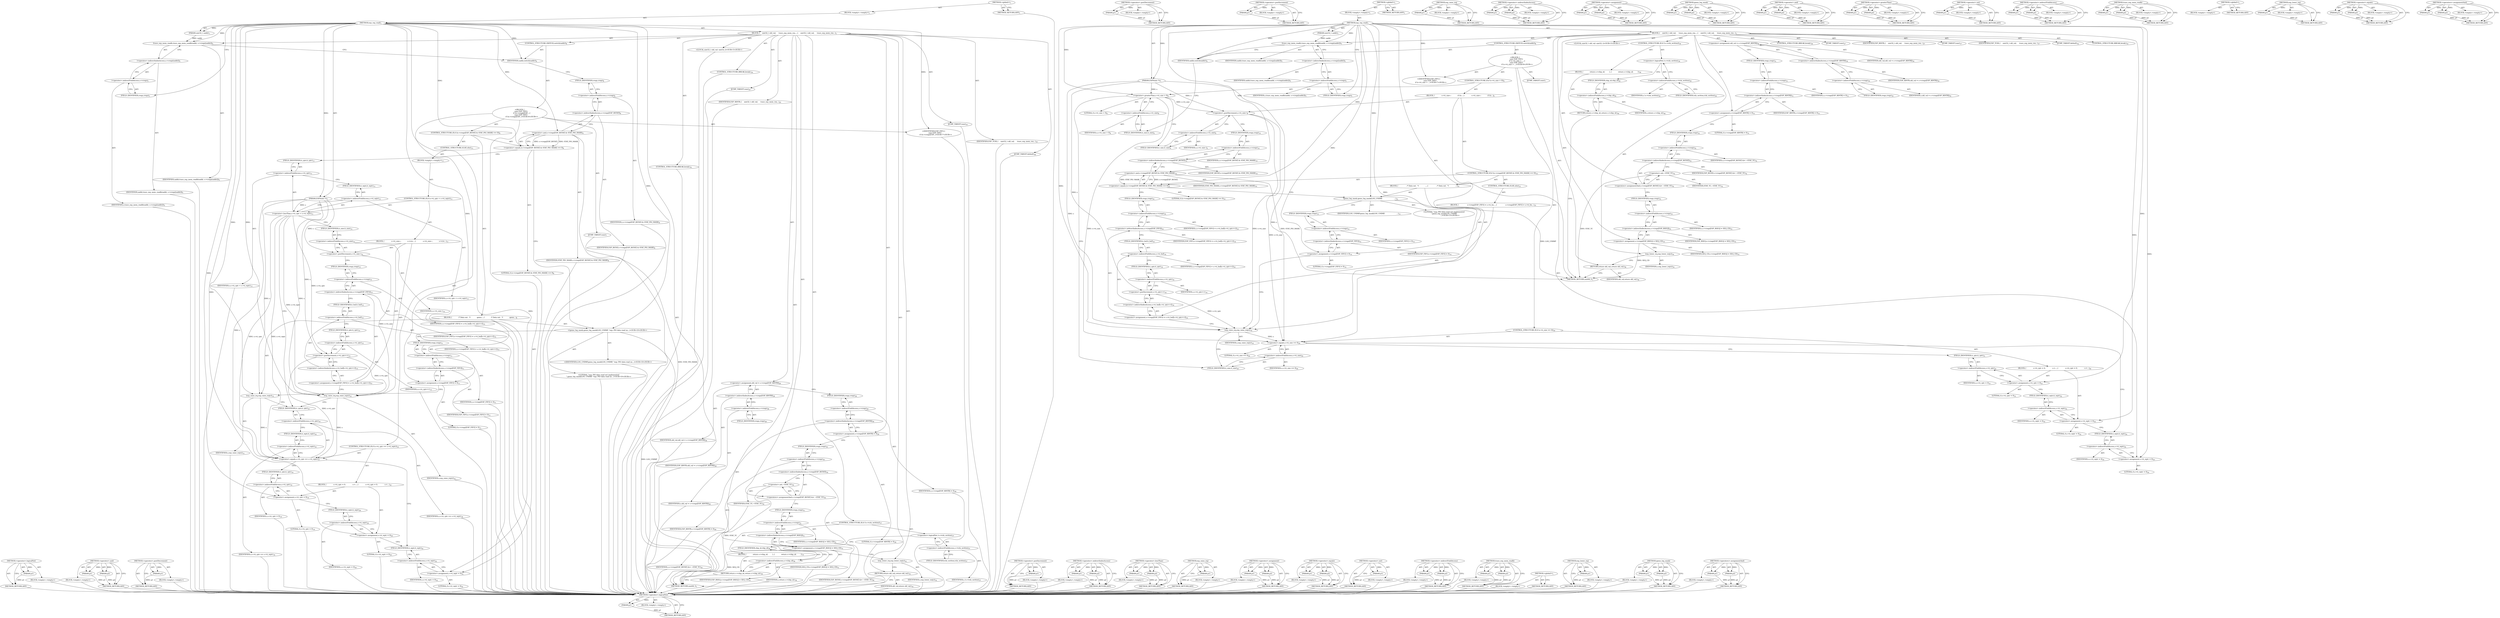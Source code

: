 digraph "&lt;operators&gt;.assignmentAnd" {
vulnerable_237 [label=<(METHOD,&lt;operator&gt;.logicalNot)>];
vulnerable_238 [label=<(PARAM,p1)>];
vulnerable_239 [label=<(BLOCK,&lt;empty&gt;,&lt;empty&gt;)>];
vulnerable_240 [label=<(METHOD_RETURN,ANY)>];
vulnerable_192 [label=<(METHOD,&lt;operator&gt;.postDecrement)>];
vulnerable_193 [label=<(PARAM,p1)>];
vulnerable_194 [label=<(BLOCK,&lt;empty&gt;,&lt;empty&gt;)>];
vulnerable_195 [label=<(METHOD_RETURN,ANY)>];
vulnerable_216 [label=<(METHOD,&lt;operator&gt;.postIncrement)>];
vulnerable_217 [label=<(PARAM,p1)>];
vulnerable_218 [label=<(BLOCK,&lt;empty&gt;,&lt;empty&gt;)>];
vulnerable_219 [label=<(METHOD_RETURN,ANY)>];
vulnerable_6 [label=<(METHOD,&lt;global&gt;)<SUB>1</SUB>>];
vulnerable_7 [label=<(BLOCK,&lt;empty&gt;,&lt;empty&gt;)<SUB>1</SUB>>];
vulnerable_8 [label=<(METHOD,esp_reg_read)<SUB>1</SUB>>];
vulnerable_9 [label=<(PARAM,ESPState *s)<SUB>1</SUB>>];
vulnerable_10 [label=<(PARAM,uint32_t saddr)<SUB>1</SUB>>];
vulnerable_11 [label=<(BLOCK,{
    uint32_t old_val;

     trace_esp_mem_rea...,{
    uint32_t old_val;

     trace_esp_mem_rea...)<SUB>2</SUB>>];
vulnerable_12 [label="<(LOCAL,uint32_t old_val: uint32_t)<SUB>3</SUB>>"];
vulnerable_13 [label=<(trace_esp_mem_readb,trace_esp_mem_readb(saddr, s-&gt;rregs[saddr]))<SUB>5</SUB>>];
vulnerable_14 [label=<(IDENTIFIER,saddr,trace_esp_mem_readb(saddr, s-&gt;rregs[saddr]))<SUB>5</SUB>>];
vulnerable_15 [label=<(&lt;operator&gt;.indirectIndexAccess,s-&gt;rregs[saddr])<SUB>5</SUB>>];
vulnerable_16 [label=<(&lt;operator&gt;.indirectFieldAccess,s-&gt;rregs)<SUB>5</SUB>>];
vulnerable_17 [label=<(IDENTIFIER,s,trace_esp_mem_readb(saddr, s-&gt;rregs[saddr]))<SUB>5</SUB>>];
vulnerable_18 [label=<(FIELD_IDENTIFIER,rregs,rregs)<SUB>5</SUB>>];
vulnerable_19 [label=<(IDENTIFIER,saddr,trace_esp_mem_readb(saddr, s-&gt;rregs[saddr]))<SUB>5</SUB>>];
vulnerable_20 [label=<(CONTROL_STRUCTURE,SWITCH,switch(saddr))<SUB>6</SUB>>];
vulnerable_21 [label=<(IDENTIFIER,saddr,switch(saddr))<SUB>6</SUB>>];
vulnerable_22 [label="<(BLOCK,{
     case ESP_FIFO:
        if (s-&gt;ti_size &gt; ...,{
     case ESP_FIFO:
        if (s-&gt;ti_size &gt; ...)<SUB>6</SUB>>"];
vulnerable_23 [label=<(JUMP_TARGET,case)<SUB>7</SUB>>];
vulnerable_24 [label="<(IDENTIFIER,ESP_FIFO,{
     case ESP_FIFO:
        if (s-&gt;ti_size &gt; ...)<SUB>7</SUB>>"];
vulnerable_25 [label=<(CONTROL_STRUCTURE,IF,if (s-&gt;ti_size &gt; 0))<SUB>8</SUB>>];
vulnerable_26 [label=<(&lt;operator&gt;.greaterThan,s-&gt;ti_size &gt; 0)<SUB>8</SUB>>];
vulnerable_27 [label=<(&lt;operator&gt;.indirectFieldAccess,s-&gt;ti_size)<SUB>8</SUB>>];
vulnerable_28 [label=<(IDENTIFIER,s,s-&gt;ti_size &gt; 0)<SUB>8</SUB>>];
vulnerable_29 [label=<(FIELD_IDENTIFIER,ti_size,ti_size)<SUB>8</SUB>>];
vulnerable_30 [label=<(LITERAL,0,s-&gt;ti_size &gt; 0)<SUB>8</SUB>>];
vulnerable_31 [label=<(BLOCK,{
             s-&gt;ti_size--;
            if ((s...,{
             s-&gt;ti_size--;
            if ((s...)<SUB>8</SUB>>];
vulnerable_32 [label=<(&lt;operator&gt;.postDecrement,s-&gt;ti_size--)<SUB>9</SUB>>];
vulnerable_33 [label=<(&lt;operator&gt;.indirectFieldAccess,s-&gt;ti_size)<SUB>9</SUB>>];
vulnerable_34 [label=<(IDENTIFIER,s,s-&gt;ti_size--)<SUB>9</SUB>>];
vulnerable_35 [label=<(FIELD_IDENTIFIER,ti_size,ti_size)<SUB>9</SUB>>];
vulnerable_36 [label=<(CONTROL_STRUCTURE,IF,if ((s-&gt;rregs[ESP_RSTAT] &amp; STAT_PIO_MASK) == 0))<SUB>10</SUB>>];
vulnerable_37 [label=<(&lt;operator&gt;.equals,(s-&gt;rregs[ESP_RSTAT] &amp; STAT_PIO_MASK) == 0)<SUB>10</SUB>>];
vulnerable_38 [label=<(&lt;operator&gt;.and,s-&gt;rregs[ESP_RSTAT] &amp; STAT_PIO_MASK)<SUB>10</SUB>>];
vulnerable_39 [label=<(&lt;operator&gt;.indirectIndexAccess,s-&gt;rregs[ESP_RSTAT])<SUB>10</SUB>>];
vulnerable_40 [label=<(&lt;operator&gt;.indirectFieldAccess,s-&gt;rregs)<SUB>10</SUB>>];
vulnerable_41 [label=<(IDENTIFIER,s,s-&gt;rregs[ESP_RSTAT] &amp; STAT_PIO_MASK)<SUB>10</SUB>>];
vulnerable_42 [label=<(FIELD_IDENTIFIER,rregs,rregs)<SUB>10</SUB>>];
vulnerable_43 [label=<(IDENTIFIER,ESP_RSTAT,s-&gt;rregs[ESP_RSTAT] &amp; STAT_PIO_MASK)<SUB>10</SUB>>];
vulnerable_44 [label=<(IDENTIFIER,STAT_PIO_MASK,s-&gt;rregs[ESP_RSTAT] &amp; STAT_PIO_MASK)<SUB>10</SUB>>];
vulnerable_45 [label=<(LITERAL,0,(s-&gt;rregs[ESP_RSTAT] &amp; STAT_PIO_MASK) == 0)<SUB>10</SUB>>];
vulnerable_46 [label=<(BLOCK,{
                /* Data out.  */
            ...,{
                /* Data out.  */
            ...)<SUB>10</SUB>>];
vulnerable_47 [label=<(qemu_log_mask,qemu_log_mask(LOG_UNIMP,
                      ...)<SUB>12</SUB>>];
vulnerable_48 [label=<(IDENTIFIER,LOG_UNIMP,qemu_log_mask(LOG_UNIMP,
                      ...)<SUB>12</SUB>>];
vulnerable_49 [label="<(LITERAL,&quot;esp: PIO data read not implemented\n&quot;,qemu_log_mask(LOG_UNIMP,
                      ...)<SUB>13</SUB>>"];
vulnerable_50 [label=<(&lt;operator&gt;.assignment,s-&gt;rregs[ESP_FIFO] = 0)<SUB>14</SUB>>];
vulnerable_51 [label=<(&lt;operator&gt;.indirectIndexAccess,s-&gt;rregs[ESP_FIFO])<SUB>14</SUB>>];
vulnerable_52 [label=<(&lt;operator&gt;.indirectFieldAccess,s-&gt;rregs)<SUB>14</SUB>>];
vulnerable_53 [label=<(IDENTIFIER,s,s-&gt;rregs[ESP_FIFO] = 0)<SUB>14</SUB>>];
vulnerable_54 [label=<(FIELD_IDENTIFIER,rregs,rregs)<SUB>14</SUB>>];
vulnerable_55 [label=<(IDENTIFIER,ESP_FIFO,s-&gt;rregs[ESP_FIFO] = 0)<SUB>14</SUB>>];
vulnerable_56 [label=<(LITERAL,0,s-&gt;rregs[ESP_FIFO] = 0)<SUB>14</SUB>>];
vulnerable_57 [label=<(CONTROL_STRUCTURE,ELSE,else)<SUB>15</SUB>>];
vulnerable_58 [label=<(BLOCK,{
                s-&gt;rregs[ESP_FIFO] = s-&gt;ti_bu...,{
                s-&gt;rregs[ESP_FIFO] = s-&gt;ti_bu...)<SUB>15</SUB>>];
vulnerable_59 [label=<(&lt;operator&gt;.assignment,s-&gt;rregs[ESP_FIFO] = s-&gt;ti_buf[s-&gt;ti_rptr++])<SUB>16</SUB>>];
vulnerable_60 [label=<(&lt;operator&gt;.indirectIndexAccess,s-&gt;rregs[ESP_FIFO])<SUB>16</SUB>>];
vulnerable_61 [label=<(&lt;operator&gt;.indirectFieldAccess,s-&gt;rregs)<SUB>16</SUB>>];
vulnerable_62 [label=<(IDENTIFIER,s,s-&gt;rregs[ESP_FIFO] = s-&gt;ti_buf[s-&gt;ti_rptr++])<SUB>16</SUB>>];
vulnerable_63 [label=<(FIELD_IDENTIFIER,rregs,rregs)<SUB>16</SUB>>];
vulnerable_64 [label=<(IDENTIFIER,ESP_FIFO,s-&gt;rregs[ESP_FIFO] = s-&gt;ti_buf[s-&gt;ti_rptr++])<SUB>16</SUB>>];
vulnerable_65 [label=<(&lt;operator&gt;.indirectIndexAccess,s-&gt;ti_buf[s-&gt;ti_rptr++])<SUB>16</SUB>>];
vulnerable_66 [label=<(&lt;operator&gt;.indirectFieldAccess,s-&gt;ti_buf)<SUB>16</SUB>>];
vulnerable_67 [label=<(IDENTIFIER,s,s-&gt;rregs[ESP_FIFO] = s-&gt;ti_buf[s-&gt;ti_rptr++])<SUB>16</SUB>>];
vulnerable_68 [label=<(FIELD_IDENTIFIER,ti_buf,ti_buf)<SUB>16</SUB>>];
vulnerable_69 [label=<(&lt;operator&gt;.postIncrement,s-&gt;ti_rptr++)<SUB>16</SUB>>];
vulnerable_70 [label=<(&lt;operator&gt;.indirectFieldAccess,s-&gt;ti_rptr)<SUB>16</SUB>>];
vulnerable_71 [label=<(IDENTIFIER,s,s-&gt;ti_rptr++)<SUB>16</SUB>>];
vulnerable_72 [label=<(FIELD_IDENTIFIER,ti_rptr,ti_rptr)<SUB>16</SUB>>];
vulnerable_73 [label=<(esp_raise_irq,esp_raise_irq(s))<SUB>18</SUB>>];
vulnerable_74 [label=<(IDENTIFIER,s,esp_raise_irq(s))<SUB>18</SUB>>];
vulnerable_75 [label=<(CONTROL_STRUCTURE,IF,if (s-&gt;ti_size == 0))<SUB>20</SUB>>];
vulnerable_76 [label=<(&lt;operator&gt;.equals,s-&gt;ti_size == 0)<SUB>20</SUB>>];
vulnerable_77 [label=<(&lt;operator&gt;.indirectFieldAccess,s-&gt;ti_size)<SUB>20</SUB>>];
vulnerable_78 [label=<(IDENTIFIER,s,s-&gt;ti_size == 0)<SUB>20</SUB>>];
vulnerable_79 [label=<(FIELD_IDENTIFIER,ti_size,ti_size)<SUB>20</SUB>>];
vulnerable_80 [label=<(LITERAL,0,s-&gt;ti_size == 0)<SUB>20</SUB>>];
vulnerable_81 [label=<(BLOCK,{
             s-&gt;ti_rptr = 0;
             s-&gt;...,{
             s-&gt;ti_rptr = 0;
             s-&gt;...)<SUB>20</SUB>>];
vulnerable_82 [label=<(&lt;operator&gt;.assignment,s-&gt;ti_rptr = 0)<SUB>21</SUB>>];
vulnerable_83 [label=<(&lt;operator&gt;.indirectFieldAccess,s-&gt;ti_rptr)<SUB>21</SUB>>];
vulnerable_84 [label=<(IDENTIFIER,s,s-&gt;ti_rptr = 0)<SUB>21</SUB>>];
vulnerable_85 [label=<(FIELD_IDENTIFIER,ti_rptr,ti_rptr)<SUB>21</SUB>>];
vulnerable_86 [label=<(LITERAL,0,s-&gt;ti_rptr = 0)<SUB>21</SUB>>];
vulnerable_87 [label=<(&lt;operator&gt;.assignment,s-&gt;ti_wptr = 0)<SUB>22</SUB>>];
vulnerable_88 [label=<(&lt;operator&gt;.indirectFieldAccess,s-&gt;ti_wptr)<SUB>22</SUB>>];
vulnerable_89 [label=<(IDENTIFIER,s,s-&gt;ti_wptr = 0)<SUB>22</SUB>>];
vulnerable_90 [label=<(FIELD_IDENTIFIER,ti_wptr,ti_wptr)<SUB>22</SUB>>];
vulnerable_91 [label=<(LITERAL,0,s-&gt;ti_wptr = 0)<SUB>22</SUB>>];
vulnerable_92 [label=<(&lt;operator&gt;.assignment,s-&gt;ti_wptr = 0)<SUB>24</SUB>>];
vulnerable_93 [label=<(&lt;operator&gt;.indirectFieldAccess,s-&gt;ti_wptr)<SUB>24</SUB>>];
vulnerable_94 [label=<(IDENTIFIER,s,s-&gt;ti_wptr = 0)<SUB>24</SUB>>];
vulnerable_95 [label=<(FIELD_IDENTIFIER,ti_wptr,ti_wptr)<SUB>24</SUB>>];
vulnerable_96 [label=<(LITERAL,0,s-&gt;ti_wptr = 0)<SUB>24</SUB>>];
vulnerable_97 [label=<(CONTROL_STRUCTURE,BREAK,break;)<SUB>26</SUB>>];
vulnerable_98 [label=<(JUMP_TARGET,case)<SUB>27</SUB>>];
vulnerable_99 [label=<(IDENTIFIER,ESP_RINTR,{
    uint32_t old_val;

     trace_esp_mem_rea...)<SUB>27</SUB>>];
vulnerable_100 [label=<(&lt;operator&gt;.assignment,old_val = s-&gt;rregs[ESP_RINTR])<SUB>30</SUB>>];
vulnerable_101 [label=<(IDENTIFIER,old_val,old_val = s-&gt;rregs[ESP_RINTR])<SUB>30</SUB>>];
vulnerable_102 [label=<(&lt;operator&gt;.indirectIndexAccess,s-&gt;rregs[ESP_RINTR])<SUB>30</SUB>>];
vulnerable_103 [label=<(&lt;operator&gt;.indirectFieldAccess,s-&gt;rregs)<SUB>30</SUB>>];
vulnerable_104 [label=<(IDENTIFIER,s,old_val = s-&gt;rregs[ESP_RINTR])<SUB>30</SUB>>];
vulnerable_105 [label=<(FIELD_IDENTIFIER,rregs,rregs)<SUB>30</SUB>>];
vulnerable_106 [label=<(IDENTIFIER,ESP_RINTR,old_val = s-&gt;rregs[ESP_RINTR])<SUB>30</SUB>>];
vulnerable_107 [label=<(&lt;operator&gt;.assignment,s-&gt;rregs[ESP_RINTR] = 0)<SUB>31</SUB>>];
vulnerable_108 [label=<(&lt;operator&gt;.indirectIndexAccess,s-&gt;rregs[ESP_RINTR])<SUB>31</SUB>>];
vulnerable_109 [label=<(&lt;operator&gt;.indirectFieldAccess,s-&gt;rregs)<SUB>31</SUB>>];
vulnerable_110 [label=<(IDENTIFIER,s,s-&gt;rregs[ESP_RINTR] = 0)<SUB>31</SUB>>];
vulnerable_111 [label=<(FIELD_IDENTIFIER,rregs,rregs)<SUB>31</SUB>>];
vulnerable_112 [label=<(IDENTIFIER,ESP_RINTR,s-&gt;rregs[ESP_RINTR] = 0)<SUB>31</SUB>>];
vulnerable_113 [label=<(LITERAL,0,s-&gt;rregs[ESP_RINTR] = 0)<SUB>31</SUB>>];
vulnerable_114 [label=<(&lt;operators&gt;.assignmentAnd,s-&gt;rregs[ESP_RSTAT] &amp;= ~STAT_TC)<SUB>32</SUB>>];
vulnerable_115 [label=<(&lt;operator&gt;.indirectIndexAccess,s-&gt;rregs[ESP_RSTAT])<SUB>32</SUB>>];
vulnerable_116 [label=<(&lt;operator&gt;.indirectFieldAccess,s-&gt;rregs)<SUB>32</SUB>>];
vulnerable_117 [label=<(IDENTIFIER,s,s-&gt;rregs[ESP_RSTAT] &amp;= ~STAT_TC)<SUB>32</SUB>>];
vulnerable_118 [label=<(FIELD_IDENTIFIER,rregs,rregs)<SUB>32</SUB>>];
vulnerable_119 [label=<(IDENTIFIER,ESP_RSTAT,s-&gt;rregs[ESP_RSTAT] &amp;= ~STAT_TC)<SUB>32</SUB>>];
vulnerable_120 [label=<(&lt;operator&gt;.not,~STAT_TC)<SUB>32</SUB>>];
vulnerable_121 [label=<(IDENTIFIER,STAT_TC,~STAT_TC)<SUB>32</SUB>>];
vulnerable_122 [label=<(&lt;operator&gt;.assignment,s-&gt;rregs[ESP_RSEQ] = SEQ_CD)<SUB>33</SUB>>];
vulnerable_123 [label=<(&lt;operator&gt;.indirectIndexAccess,s-&gt;rregs[ESP_RSEQ])<SUB>33</SUB>>];
vulnerable_124 [label=<(&lt;operator&gt;.indirectFieldAccess,s-&gt;rregs)<SUB>33</SUB>>];
vulnerable_125 [label=<(IDENTIFIER,s,s-&gt;rregs[ESP_RSEQ] = SEQ_CD)<SUB>33</SUB>>];
vulnerable_126 [label=<(FIELD_IDENTIFIER,rregs,rregs)<SUB>33</SUB>>];
vulnerable_127 [label=<(IDENTIFIER,ESP_RSEQ,s-&gt;rregs[ESP_RSEQ] = SEQ_CD)<SUB>33</SUB>>];
vulnerable_128 [label=<(IDENTIFIER,SEQ_CD,s-&gt;rregs[ESP_RSEQ] = SEQ_CD)<SUB>33</SUB>>];
vulnerable_129 [label=<(esp_lower_irq,esp_lower_irq(s))<SUB>34</SUB>>];
vulnerable_130 [label=<(IDENTIFIER,s,esp_lower_irq(s))<SUB>34</SUB>>];
vulnerable_131 [label=<(RETURN,return old_val;,return old_val;)<SUB>36</SUB>>];
vulnerable_132 [label=<(IDENTIFIER,old_val,return old_val;)<SUB>36</SUB>>];
vulnerable_133 [label=<(JUMP_TARGET,case)<SUB>37</SUB>>];
vulnerable_134 [label=<(IDENTIFIER,ESP_TCHI,{
    uint32_t old_val;

     trace_esp_mem_rea...)<SUB>37</SUB>>];
vulnerable_135 [label=<(CONTROL_STRUCTURE,IF,if (!s-&gt;tchi_written))<SUB>39</SUB>>];
vulnerable_136 [label=<(&lt;operator&gt;.logicalNot,!s-&gt;tchi_written)<SUB>39</SUB>>];
vulnerable_137 [label=<(&lt;operator&gt;.indirectFieldAccess,s-&gt;tchi_written)<SUB>39</SUB>>];
vulnerable_138 [label=<(IDENTIFIER,s,!s-&gt;tchi_written)<SUB>39</SUB>>];
vulnerable_139 [label=<(FIELD_IDENTIFIER,tchi_written,tchi_written)<SUB>39</SUB>>];
vulnerable_140 [label=<(BLOCK,{
            return s-&gt;chip_id;
        },{
            return s-&gt;chip_id;
        })<SUB>39</SUB>>];
vulnerable_141 [label=<(RETURN,return s-&gt;chip_id;,return s-&gt;chip_id;)<SUB>40</SUB>>];
vulnerable_142 [label=<(&lt;operator&gt;.indirectFieldAccess,s-&gt;chip_id)<SUB>40</SUB>>];
vulnerable_143 [label=<(IDENTIFIER,s,return s-&gt;chip_id;)<SUB>40</SUB>>];
vulnerable_144 [label=<(FIELD_IDENTIFIER,chip_id,chip_id)<SUB>40</SUB>>];
vulnerable_145 [label=<(JUMP_TARGET,default)<SUB>42</SUB>>];
vulnerable_146 [label=<(CONTROL_STRUCTURE,BREAK,break;)<SUB>43</SUB>>];
vulnerable_147 [label=<(METHOD_RETURN,uint64_t)<SUB>1</SUB>>];
vulnerable_149 [label=<(METHOD_RETURN,ANY)<SUB>1</SUB>>];
vulnerable_220 [label=<(METHOD,esp_raise_irq)>];
vulnerable_221 [label=<(PARAM,p1)>];
vulnerable_222 [label=<(BLOCK,&lt;empty&gt;,&lt;empty&gt;)>];
vulnerable_223 [label=<(METHOD_RETURN,ANY)>];
vulnerable_177 [label=<(METHOD,&lt;operator&gt;.indirectIndexAccess)>];
vulnerable_178 [label=<(PARAM,p1)>];
vulnerable_179 [label=<(PARAM,p2)>];
vulnerable_180 [label=<(BLOCK,&lt;empty&gt;,&lt;empty&gt;)>];
vulnerable_181 [label=<(METHOD_RETURN,ANY)>];
vulnerable_211 [label=<(METHOD,&lt;operator&gt;.assignment)>];
vulnerable_212 [label=<(PARAM,p1)>];
vulnerable_213 [label=<(PARAM,p2)>];
vulnerable_214 [label=<(BLOCK,&lt;empty&gt;,&lt;empty&gt;)>];
vulnerable_215 [label=<(METHOD_RETURN,ANY)>];
vulnerable_206 [label=<(METHOD,qemu_log_mask)>];
vulnerable_207 [label=<(PARAM,p1)>];
vulnerable_208 [label=<(PARAM,p2)>];
vulnerable_209 [label=<(BLOCK,&lt;empty&gt;,&lt;empty&gt;)>];
vulnerable_210 [label=<(METHOD_RETURN,ANY)>];
vulnerable_201 [label=<(METHOD,&lt;operator&gt;.and)>];
vulnerable_202 [label=<(PARAM,p1)>];
vulnerable_203 [label=<(PARAM,p2)>];
vulnerable_204 [label=<(BLOCK,&lt;empty&gt;,&lt;empty&gt;)>];
vulnerable_205 [label=<(METHOD_RETURN,ANY)>];
vulnerable_187 [label=<(METHOD,&lt;operator&gt;.greaterThan)>];
vulnerable_188 [label=<(PARAM,p1)>];
vulnerable_189 [label=<(PARAM,p2)>];
vulnerable_190 [label=<(BLOCK,&lt;empty&gt;,&lt;empty&gt;)>];
vulnerable_191 [label=<(METHOD_RETURN,ANY)>];
vulnerable_229 [label=<(METHOD,&lt;operator&gt;.not)>];
vulnerable_230 [label=<(PARAM,p1)>];
vulnerable_231 [label=<(BLOCK,&lt;empty&gt;,&lt;empty&gt;)>];
vulnerable_232 [label=<(METHOD_RETURN,ANY)>];
vulnerable_182 [label=<(METHOD,&lt;operator&gt;.indirectFieldAccess)>];
vulnerable_183 [label=<(PARAM,p1)>];
vulnerable_184 [label=<(PARAM,p2)>];
vulnerable_185 [label=<(BLOCK,&lt;empty&gt;,&lt;empty&gt;)>];
vulnerable_186 [label=<(METHOD_RETURN,ANY)>];
vulnerable_172 [label=<(METHOD,trace_esp_mem_readb)>];
vulnerable_173 [label=<(PARAM,p1)>];
vulnerable_174 [label=<(PARAM,p2)>];
vulnerable_175 [label=<(BLOCK,&lt;empty&gt;,&lt;empty&gt;)>];
vulnerable_176 [label=<(METHOD_RETURN,ANY)>];
vulnerable_166 [label=<(METHOD,&lt;global&gt;)<SUB>1</SUB>>];
vulnerable_167 [label=<(BLOCK,&lt;empty&gt;,&lt;empty&gt;)>];
vulnerable_168 [label=<(METHOD_RETURN,ANY)>];
vulnerable_233 [label=<(METHOD,esp_lower_irq)>];
vulnerable_234 [label=<(PARAM,p1)>];
vulnerable_235 [label=<(BLOCK,&lt;empty&gt;,&lt;empty&gt;)>];
vulnerable_236 [label=<(METHOD_RETURN,ANY)>];
vulnerable_196 [label=<(METHOD,&lt;operator&gt;.equals)>];
vulnerable_197 [label=<(PARAM,p1)>];
vulnerable_198 [label=<(PARAM,p2)>];
vulnerable_199 [label=<(BLOCK,&lt;empty&gt;,&lt;empty&gt;)>];
vulnerable_200 [label=<(METHOD_RETURN,ANY)>];
vulnerable_224 [label=<(METHOD,&lt;operators&gt;.assignmentAnd)>];
vulnerable_225 [label=<(PARAM,p1)>];
vulnerable_226 [label=<(PARAM,p2)>];
vulnerable_227 [label=<(BLOCK,&lt;empty&gt;,&lt;empty&gt;)>];
vulnerable_228 [label=<(METHOD_RETURN,ANY)>];
fixed_243 [label=<(METHOD,&lt;operator&gt;.logicalNot)>];
fixed_244 [label=<(PARAM,p1)>];
fixed_245 [label=<(BLOCK,&lt;empty&gt;,&lt;empty&gt;)>];
fixed_246 [label=<(METHOD_RETURN,ANY)>];
fixed_198 [label=<(METHOD,&lt;operator&gt;.and)>];
fixed_199 [label=<(PARAM,p1)>];
fixed_200 [label=<(PARAM,p2)>];
fixed_201 [label=<(BLOCK,&lt;empty&gt;,&lt;empty&gt;)>];
fixed_202 [label=<(METHOD_RETURN,ANY)>];
fixed_222 [label=<(METHOD,&lt;operator&gt;.postDecrement)>];
fixed_223 [label=<(PARAM,p1)>];
fixed_224 [label=<(BLOCK,&lt;empty&gt;,&lt;empty&gt;)>];
fixed_225 [label=<(METHOD_RETURN,ANY)>];
fixed_6 [label=<(METHOD,&lt;global&gt;)<SUB>1</SUB>>];
fixed_7 [label=<(BLOCK,&lt;empty&gt;,&lt;empty&gt;)<SUB>1</SUB>>];
fixed_8 [label=<(METHOD,esp_reg_read)<SUB>1</SUB>>];
fixed_9 [label=<(PARAM,ESPState *s)<SUB>1</SUB>>];
fixed_10 [label=<(PARAM,uint32_t saddr)<SUB>1</SUB>>];
fixed_11 [label=<(BLOCK,{
    uint32_t old_val;

     trace_esp_mem_rea...,{
    uint32_t old_val;

     trace_esp_mem_rea...)<SUB>2</SUB>>];
fixed_12 [label="<(LOCAL,uint32_t old_val: uint32_t)<SUB>3</SUB>>"];
fixed_13 [label=<(trace_esp_mem_readb,trace_esp_mem_readb(saddr, s-&gt;rregs[saddr]))<SUB>5</SUB>>];
fixed_14 [label=<(IDENTIFIER,saddr,trace_esp_mem_readb(saddr, s-&gt;rregs[saddr]))<SUB>5</SUB>>];
fixed_15 [label=<(&lt;operator&gt;.indirectIndexAccess,s-&gt;rregs[saddr])<SUB>5</SUB>>];
fixed_16 [label=<(&lt;operator&gt;.indirectFieldAccess,s-&gt;rregs)<SUB>5</SUB>>];
fixed_17 [label=<(IDENTIFIER,s,trace_esp_mem_readb(saddr, s-&gt;rregs[saddr]))<SUB>5</SUB>>];
fixed_18 [label=<(FIELD_IDENTIFIER,rregs,rregs)<SUB>5</SUB>>];
fixed_19 [label=<(IDENTIFIER,saddr,trace_esp_mem_readb(saddr, s-&gt;rregs[saddr]))<SUB>5</SUB>>];
fixed_20 [label=<(CONTROL_STRUCTURE,SWITCH,switch(saddr))<SUB>6</SUB>>];
fixed_21 [label=<(IDENTIFIER,saddr,switch(saddr))<SUB>6</SUB>>];
fixed_22 [label="<(BLOCK,{
     case ESP_FIFO:
        if ((s-&gt;rregs[ESP...,{
     case ESP_FIFO:
        if ((s-&gt;rregs[ESP...)<SUB>6</SUB>>"];
fixed_23 [label=<(JUMP_TARGET,case)<SUB>7</SUB>>];
fixed_24 [label="<(IDENTIFIER,ESP_FIFO,{
     case ESP_FIFO:
        if ((s-&gt;rregs[ESP...)<SUB>7</SUB>>"];
fixed_25 [label=<(CONTROL_STRUCTURE,IF,if ((s-&gt;rregs[ESP_RSTAT] &amp; STAT_PIO_MASK) == 0))<SUB>8</SUB>>];
fixed_26 [label=<(&lt;operator&gt;.equals,(s-&gt;rregs[ESP_RSTAT] &amp; STAT_PIO_MASK) == 0)<SUB>8</SUB>>];
fixed_27 [label=<(&lt;operator&gt;.and,s-&gt;rregs[ESP_RSTAT] &amp; STAT_PIO_MASK)<SUB>8</SUB>>];
fixed_28 [label=<(&lt;operator&gt;.indirectIndexAccess,s-&gt;rregs[ESP_RSTAT])<SUB>8</SUB>>];
fixed_29 [label=<(&lt;operator&gt;.indirectFieldAccess,s-&gt;rregs)<SUB>8</SUB>>];
fixed_30 [label=<(IDENTIFIER,s,s-&gt;rregs[ESP_RSTAT] &amp; STAT_PIO_MASK)<SUB>8</SUB>>];
fixed_31 [label=<(FIELD_IDENTIFIER,rregs,rregs)<SUB>8</SUB>>];
fixed_32 [label=<(IDENTIFIER,ESP_RSTAT,s-&gt;rregs[ESP_RSTAT] &amp; STAT_PIO_MASK)<SUB>8</SUB>>];
fixed_33 [label=<(IDENTIFIER,STAT_PIO_MASK,s-&gt;rregs[ESP_RSTAT] &amp; STAT_PIO_MASK)<SUB>8</SUB>>];
fixed_34 [label=<(LITERAL,0,(s-&gt;rregs[ESP_RSTAT] &amp; STAT_PIO_MASK) == 0)<SUB>8</SUB>>];
fixed_35 [label=<(BLOCK,{
            /* Data out.  */
            qemu...,{
            /* Data out.  */
            qemu...)<SUB>8</SUB>>];
fixed_36 [label="<(qemu_log_mask,qemu_log_mask(LOG_UNIMP, &quot;esp: PIO data read no...)<SUB>10</SUB>>"];
fixed_37 [label="<(IDENTIFIER,LOG_UNIMP,qemu_log_mask(LOG_UNIMP, &quot;esp: PIO data read no...)<SUB>10</SUB>>"];
fixed_38 [label="<(LITERAL,&quot;esp: PIO data read not implemented\n&quot;,qemu_log_mask(LOG_UNIMP, &quot;esp: PIO data read no...)<SUB>10</SUB>>"];
fixed_39 [label=<(&lt;operator&gt;.assignment,s-&gt;rregs[ESP_FIFO] = 0)<SUB>11</SUB>>];
fixed_40 [label=<(&lt;operator&gt;.indirectIndexAccess,s-&gt;rregs[ESP_FIFO])<SUB>11</SUB>>];
fixed_41 [label=<(&lt;operator&gt;.indirectFieldAccess,s-&gt;rregs)<SUB>11</SUB>>];
fixed_42 [label=<(IDENTIFIER,s,s-&gt;rregs[ESP_FIFO] = 0)<SUB>11</SUB>>];
fixed_43 [label=<(FIELD_IDENTIFIER,rregs,rregs)<SUB>11</SUB>>];
fixed_44 [label=<(IDENTIFIER,ESP_FIFO,s-&gt;rregs[ESP_FIFO] = 0)<SUB>11</SUB>>];
fixed_45 [label=<(LITERAL,0,s-&gt;rregs[ESP_FIFO] = 0)<SUB>11</SUB>>];
fixed_46 [label=<(esp_raise_irq,esp_raise_irq(s))<SUB>12</SUB>>];
fixed_47 [label=<(IDENTIFIER,s,esp_raise_irq(s))<SUB>12</SUB>>];
fixed_48 [label=<(CONTROL_STRUCTURE,ELSE,else)<SUB>13</SUB>>];
fixed_49 [label=<(BLOCK,&lt;empty&gt;,&lt;empty&gt;)<SUB>13</SUB>>];
fixed_50 [label=<(CONTROL_STRUCTURE,IF,if (s-&gt;ti_rptr &lt; s-&gt;ti_wptr))<SUB>13</SUB>>];
fixed_51 [label=<(&lt;operator&gt;.lessThan,s-&gt;ti_rptr &lt; s-&gt;ti_wptr)<SUB>13</SUB>>];
fixed_52 [label=<(&lt;operator&gt;.indirectFieldAccess,s-&gt;ti_rptr)<SUB>13</SUB>>];
fixed_53 [label=<(IDENTIFIER,s,s-&gt;ti_rptr &lt; s-&gt;ti_wptr)<SUB>13</SUB>>];
fixed_54 [label=<(FIELD_IDENTIFIER,ti_rptr,ti_rptr)<SUB>13</SUB>>];
fixed_55 [label=<(&lt;operator&gt;.indirectFieldAccess,s-&gt;ti_wptr)<SUB>13</SUB>>];
fixed_56 [label=<(IDENTIFIER,s,s-&gt;ti_rptr &lt; s-&gt;ti_wptr)<SUB>13</SUB>>];
fixed_57 [label=<(FIELD_IDENTIFIER,ti_wptr,ti_wptr)<SUB>13</SUB>>];
fixed_58 [label=<(BLOCK,{
             s-&gt;ti_size--;
            s-&gt;rre...,{
             s-&gt;ti_size--;
            s-&gt;rre...)<SUB>13</SUB>>];
fixed_59 [label=<(&lt;operator&gt;.postDecrement,s-&gt;ti_size--)<SUB>14</SUB>>];
fixed_60 [label=<(&lt;operator&gt;.indirectFieldAccess,s-&gt;ti_size)<SUB>14</SUB>>];
fixed_61 [label=<(IDENTIFIER,s,s-&gt;ti_size--)<SUB>14</SUB>>];
fixed_62 [label=<(FIELD_IDENTIFIER,ti_size,ti_size)<SUB>14</SUB>>];
fixed_63 [label=<(&lt;operator&gt;.assignment,s-&gt;rregs[ESP_FIFO] = s-&gt;ti_buf[s-&gt;ti_rptr++])<SUB>15</SUB>>];
fixed_64 [label=<(&lt;operator&gt;.indirectIndexAccess,s-&gt;rregs[ESP_FIFO])<SUB>15</SUB>>];
fixed_65 [label=<(&lt;operator&gt;.indirectFieldAccess,s-&gt;rregs)<SUB>15</SUB>>];
fixed_66 [label=<(IDENTIFIER,s,s-&gt;rregs[ESP_FIFO] = s-&gt;ti_buf[s-&gt;ti_rptr++])<SUB>15</SUB>>];
fixed_67 [label=<(FIELD_IDENTIFIER,rregs,rregs)<SUB>15</SUB>>];
fixed_68 [label=<(IDENTIFIER,ESP_FIFO,s-&gt;rregs[ESP_FIFO] = s-&gt;ti_buf[s-&gt;ti_rptr++])<SUB>15</SUB>>];
fixed_69 [label=<(&lt;operator&gt;.indirectIndexAccess,s-&gt;ti_buf[s-&gt;ti_rptr++])<SUB>15</SUB>>];
fixed_70 [label=<(&lt;operator&gt;.indirectFieldAccess,s-&gt;ti_buf)<SUB>15</SUB>>];
fixed_71 [label=<(IDENTIFIER,s,s-&gt;rregs[ESP_FIFO] = s-&gt;ti_buf[s-&gt;ti_rptr++])<SUB>15</SUB>>];
fixed_72 [label=<(FIELD_IDENTIFIER,ti_buf,ti_buf)<SUB>15</SUB>>];
fixed_73 [label=<(&lt;operator&gt;.postIncrement,s-&gt;ti_rptr++)<SUB>15</SUB>>];
fixed_74 [label=<(&lt;operator&gt;.indirectFieldAccess,s-&gt;ti_rptr)<SUB>15</SUB>>];
fixed_75 [label=<(IDENTIFIER,s,s-&gt;ti_rptr++)<SUB>15</SUB>>];
fixed_76 [label=<(FIELD_IDENTIFIER,ti_rptr,ti_rptr)<SUB>15</SUB>>];
fixed_77 [label=<(esp_raise_irq,esp_raise_irq(s))<SUB>16</SUB>>];
fixed_78 [label=<(IDENTIFIER,s,esp_raise_irq(s))<SUB>16</SUB>>];
fixed_79 [label=<(CONTROL_STRUCTURE,IF,if (s-&gt;ti_rptr == s-&gt;ti_wptr))<SUB>18</SUB>>];
fixed_80 [label=<(&lt;operator&gt;.equals,s-&gt;ti_rptr == s-&gt;ti_wptr)<SUB>18</SUB>>];
fixed_81 [label=<(&lt;operator&gt;.indirectFieldAccess,s-&gt;ti_rptr)<SUB>18</SUB>>];
fixed_82 [label=<(IDENTIFIER,s,s-&gt;ti_rptr == s-&gt;ti_wptr)<SUB>18</SUB>>];
fixed_83 [label=<(FIELD_IDENTIFIER,ti_rptr,ti_rptr)<SUB>18</SUB>>];
fixed_84 [label=<(&lt;operator&gt;.indirectFieldAccess,s-&gt;ti_wptr)<SUB>18</SUB>>];
fixed_85 [label=<(IDENTIFIER,s,s-&gt;ti_rptr == s-&gt;ti_wptr)<SUB>18</SUB>>];
fixed_86 [label=<(FIELD_IDENTIFIER,ti_wptr,ti_wptr)<SUB>18</SUB>>];
fixed_87 [label=<(BLOCK,{
             s-&gt;ti_rptr = 0;
             s-&gt;...,{
             s-&gt;ti_rptr = 0;
             s-&gt;...)<SUB>18</SUB>>];
fixed_88 [label=<(&lt;operator&gt;.assignment,s-&gt;ti_rptr = 0)<SUB>19</SUB>>];
fixed_89 [label=<(&lt;operator&gt;.indirectFieldAccess,s-&gt;ti_rptr)<SUB>19</SUB>>];
fixed_90 [label=<(IDENTIFIER,s,s-&gt;ti_rptr = 0)<SUB>19</SUB>>];
fixed_91 [label=<(FIELD_IDENTIFIER,ti_rptr,ti_rptr)<SUB>19</SUB>>];
fixed_92 [label=<(LITERAL,0,s-&gt;ti_rptr = 0)<SUB>19</SUB>>];
fixed_93 [label=<(&lt;operator&gt;.assignment,s-&gt;ti_wptr = 0)<SUB>20</SUB>>];
fixed_94 [label=<(&lt;operator&gt;.indirectFieldAccess,s-&gt;ti_wptr)<SUB>20</SUB>>];
fixed_95 [label=<(IDENTIFIER,s,s-&gt;ti_wptr = 0)<SUB>20</SUB>>];
fixed_96 [label=<(FIELD_IDENTIFIER,ti_wptr,ti_wptr)<SUB>20</SUB>>];
fixed_97 [label=<(LITERAL,0,s-&gt;ti_wptr = 0)<SUB>20</SUB>>];
fixed_98 [label=<(&lt;operator&gt;.assignment,s-&gt;ti_wptr = 0)<SUB>22</SUB>>];
fixed_99 [label=<(&lt;operator&gt;.indirectFieldAccess,s-&gt;ti_wptr)<SUB>22</SUB>>];
fixed_100 [label=<(IDENTIFIER,s,s-&gt;ti_wptr = 0)<SUB>22</SUB>>];
fixed_101 [label=<(FIELD_IDENTIFIER,ti_wptr,ti_wptr)<SUB>22</SUB>>];
fixed_102 [label=<(LITERAL,0,s-&gt;ti_wptr = 0)<SUB>22</SUB>>];
fixed_103 [label=<(CONTROL_STRUCTURE,BREAK,break;)<SUB>24</SUB>>];
fixed_104 [label=<(JUMP_TARGET,case)<SUB>25</SUB>>];
fixed_105 [label=<(IDENTIFIER,ESP_RINTR,{
    uint32_t old_val;

     trace_esp_mem_rea...)<SUB>25</SUB>>];
fixed_106 [label=<(&lt;operator&gt;.assignment,old_val = s-&gt;rregs[ESP_RINTR])<SUB>28</SUB>>];
fixed_107 [label=<(IDENTIFIER,old_val,old_val = s-&gt;rregs[ESP_RINTR])<SUB>28</SUB>>];
fixed_108 [label=<(&lt;operator&gt;.indirectIndexAccess,s-&gt;rregs[ESP_RINTR])<SUB>28</SUB>>];
fixed_109 [label=<(&lt;operator&gt;.indirectFieldAccess,s-&gt;rregs)<SUB>28</SUB>>];
fixed_110 [label=<(IDENTIFIER,s,old_val = s-&gt;rregs[ESP_RINTR])<SUB>28</SUB>>];
fixed_111 [label=<(FIELD_IDENTIFIER,rregs,rregs)<SUB>28</SUB>>];
fixed_112 [label=<(IDENTIFIER,ESP_RINTR,old_val = s-&gt;rregs[ESP_RINTR])<SUB>28</SUB>>];
fixed_113 [label=<(&lt;operator&gt;.assignment,s-&gt;rregs[ESP_RINTR] = 0)<SUB>29</SUB>>];
fixed_114 [label=<(&lt;operator&gt;.indirectIndexAccess,s-&gt;rregs[ESP_RINTR])<SUB>29</SUB>>];
fixed_115 [label=<(&lt;operator&gt;.indirectFieldAccess,s-&gt;rregs)<SUB>29</SUB>>];
fixed_116 [label=<(IDENTIFIER,s,s-&gt;rregs[ESP_RINTR] = 0)<SUB>29</SUB>>];
fixed_117 [label=<(FIELD_IDENTIFIER,rregs,rregs)<SUB>29</SUB>>];
fixed_118 [label=<(IDENTIFIER,ESP_RINTR,s-&gt;rregs[ESP_RINTR] = 0)<SUB>29</SUB>>];
fixed_119 [label=<(LITERAL,0,s-&gt;rregs[ESP_RINTR] = 0)<SUB>29</SUB>>];
fixed_120 [label=<(&lt;operators&gt;.assignmentAnd,s-&gt;rregs[ESP_RSTAT] &amp;= ~STAT_TC)<SUB>30</SUB>>];
fixed_121 [label=<(&lt;operator&gt;.indirectIndexAccess,s-&gt;rregs[ESP_RSTAT])<SUB>30</SUB>>];
fixed_122 [label=<(&lt;operator&gt;.indirectFieldAccess,s-&gt;rregs)<SUB>30</SUB>>];
fixed_123 [label=<(IDENTIFIER,s,s-&gt;rregs[ESP_RSTAT] &amp;= ~STAT_TC)<SUB>30</SUB>>];
fixed_124 [label=<(FIELD_IDENTIFIER,rregs,rregs)<SUB>30</SUB>>];
fixed_125 [label=<(IDENTIFIER,ESP_RSTAT,s-&gt;rregs[ESP_RSTAT] &amp;= ~STAT_TC)<SUB>30</SUB>>];
fixed_126 [label=<(&lt;operator&gt;.not,~STAT_TC)<SUB>30</SUB>>];
fixed_127 [label=<(IDENTIFIER,STAT_TC,~STAT_TC)<SUB>30</SUB>>];
fixed_128 [label=<(&lt;operator&gt;.assignment,s-&gt;rregs[ESP_RSEQ] = SEQ_CD)<SUB>31</SUB>>];
fixed_129 [label=<(&lt;operator&gt;.indirectIndexAccess,s-&gt;rregs[ESP_RSEQ])<SUB>31</SUB>>];
fixed_130 [label=<(&lt;operator&gt;.indirectFieldAccess,s-&gt;rregs)<SUB>31</SUB>>];
fixed_131 [label=<(IDENTIFIER,s,s-&gt;rregs[ESP_RSEQ] = SEQ_CD)<SUB>31</SUB>>];
fixed_132 [label=<(FIELD_IDENTIFIER,rregs,rregs)<SUB>31</SUB>>];
fixed_133 [label=<(IDENTIFIER,ESP_RSEQ,s-&gt;rregs[ESP_RSEQ] = SEQ_CD)<SUB>31</SUB>>];
fixed_134 [label=<(IDENTIFIER,SEQ_CD,s-&gt;rregs[ESP_RSEQ] = SEQ_CD)<SUB>31</SUB>>];
fixed_135 [label=<(esp_lower_irq,esp_lower_irq(s))<SUB>32</SUB>>];
fixed_136 [label=<(IDENTIFIER,s,esp_lower_irq(s))<SUB>32</SUB>>];
fixed_137 [label=<(RETURN,return old_val;,return old_val;)<SUB>34</SUB>>];
fixed_138 [label=<(IDENTIFIER,old_val,return old_val;)<SUB>34</SUB>>];
fixed_139 [label=<(JUMP_TARGET,case)<SUB>35</SUB>>];
fixed_140 [label=<(IDENTIFIER,ESP_TCHI,{
    uint32_t old_val;

     trace_esp_mem_rea...)<SUB>35</SUB>>];
fixed_141 [label=<(CONTROL_STRUCTURE,IF,if (!s-&gt;tchi_written))<SUB>37</SUB>>];
fixed_142 [label=<(&lt;operator&gt;.logicalNot,!s-&gt;tchi_written)<SUB>37</SUB>>];
fixed_143 [label=<(&lt;operator&gt;.indirectFieldAccess,s-&gt;tchi_written)<SUB>37</SUB>>];
fixed_144 [label=<(IDENTIFIER,s,!s-&gt;tchi_written)<SUB>37</SUB>>];
fixed_145 [label=<(FIELD_IDENTIFIER,tchi_written,tchi_written)<SUB>37</SUB>>];
fixed_146 [label=<(BLOCK,{
            return s-&gt;chip_id;
        },{
            return s-&gt;chip_id;
        })<SUB>37</SUB>>];
fixed_147 [label=<(RETURN,return s-&gt;chip_id;,return s-&gt;chip_id;)<SUB>38</SUB>>];
fixed_148 [label=<(&lt;operator&gt;.indirectFieldAccess,s-&gt;chip_id)<SUB>38</SUB>>];
fixed_149 [label=<(IDENTIFIER,s,return s-&gt;chip_id;)<SUB>38</SUB>>];
fixed_150 [label=<(FIELD_IDENTIFIER,chip_id,chip_id)<SUB>38</SUB>>];
fixed_151 [label=<(JUMP_TARGET,default)<SUB>40</SUB>>];
fixed_152 [label=<(CONTROL_STRUCTURE,BREAK,break;)<SUB>41</SUB>>];
fixed_153 [label=<(METHOD_RETURN,uint64_t)<SUB>1</SUB>>];
fixed_155 [label=<(METHOD_RETURN,ANY)<SUB>1</SUB>>];
fixed_226 [label=<(METHOD,&lt;operator&gt;.postIncrement)>];
fixed_227 [label=<(PARAM,p1)>];
fixed_228 [label=<(BLOCK,&lt;empty&gt;,&lt;empty&gt;)>];
fixed_229 [label=<(METHOD_RETURN,ANY)>];
fixed_183 [label=<(METHOD,&lt;operator&gt;.indirectIndexAccess)>];
fixed_184 [label=<(PARAM,p1)>];
fixed_185 [label=<(PARAM,p2)>];
fixed_186 [label=<(BLOCK,&lt;empty&gt;,&lt;empty&gt;)>];
fixed_187 [label=<(METHOD_RETURN,ANY)>];
fixed_217 [label=<(METHOD,&lt;operator&gt;.lessThan)>];
fixed_218 [label=<(PARAM,p1)>];
fixed_219 [label=<(PARAM,p2)>];
fixed_220 [label=<(BLOCK,&lt;empty&gt;,&lt;empty&gt;)>];
fixed_221 [label=<(METHOD_RETURN,ANY)>];
fixed_213 [label=<(METHOD,esp_raise_irq)>];
fixed_214 [label=<(PARAM,p1)>];
fixed_215 [label=<(BLOCK,&lt;empty&gt;,&lt;empty&gt;)>];
fixed_216 [label=<(METHOD_RETURN,ANY)>];
fixed_208 [label=<(METHOD,&lt;operator&gt;.assignment)>];
fixed_209 [label=<(PARAM,p1)>];
fixed_210 [label=<(PARAM,p2)>];
fixed_211 [label=<(BLOCK,&lt;empty&gt;,&lt;empty&gt;)>];
fixed_212 [label=<(METHOD_RETURN,ANY)>];
fixed_193 [label=<(METHOD,&lt;operator&gt;.equals)>];
fixed_194 [label=<(PARAM,p1)>];
fixed_195 [label=<(PARAM,p2)>];
fixed_196 [label=<(BLOCK,&lt;empty&gt;,&lt;empty&gt;)>];
fixed_197 [label=<(METHOD_RETURN,ANY)>];
fixed_235 [label=<(METHOD,&lt;operator&gt;.not)>];
fixed_236 [label=<(PARAM,p1)>];
fixed_237 [label=<(BLOCK,&lt;empty&gt;,&lt;empty&gt;)>];
fixed_238 [label=<(METHOD_RETURN,ANY)>];
fixed_188 [label=<(METHOD,&lt;operator&gt;.indirectFieldAccess)>];
fixed_189 [label=<(PARAM,p1)>];
fixed_190 [label=<(PARAM,p2)>];
fixed_191 [label=<(BLOCK,&lt;empty&gt;,&lt;empty&gt;)>];
fixed_192 [label=<(METHOD_RETURN,ANY)>];
fixed_178 [label=<(METHOD,trace_esp_mem_readb)>];
fixed_179 [label=<(PARAM,p1)>];
fixed_180 [label=<(PARAM,p2)>];
fixed_181 [label=<(BLOCK,&lt;empty&gt;,&lt;empty&gt;)>];
fixed_182 [label=<(METHOD_RETURN,ANY)>];
fixed_172 [label=<(METHOD,&lt;global&gt;)<SUB>1</SUB>>];
fixed_173 [label=<(BLOCK,&lt;empty&gt;,&lt;empty&gt;)>];
fixed_174 [label=<(METHOD_RETURN,ANY)>];
fixed_239 [label=<(METHOD,esp_lower_irq)>];
fixed_240 [label=<(PARAM,p1)>];
fixed_241 [label=<(BLOCK,&lt;empty&gt;,&lt;empty&gt;)>];
fixed_242 [label=<(METHOD_RETURN,ANY)>];
fixed_203 [label=<(METHOD,qemu_log_mask)>];
fixed_204 [label=<(PARAM,p1)>];
fixed_205 [label=<(PARAM,p2)>];
fixed_206 [label=<(BLOCK,&lt;empty&gt;,&lt;empty&gt;)>];
fixed_207 [label=<(METHOD_RETURN,ANY)>];
fixed_230 [label=<(METHOD,&lt;operators&gt;.assignmentAnd)>];
fixed_231 [label=<(PARAM,p1)>];
fixed_232 [label=<(PARAM,p2)>];
fixed_233 [label=<(BLOCK,&lt;empty&gt;,&lt;empty&gt;)>];
fixed_234 [label=<(METHOD_RETURN,ANY)>];
vulnerable_237 -> vulnerable_238  [key=0, label="AST: "];
vulnerable_237 -> vulnerable_238  [key=1, label="DDG: "];
vulnerable_237 -> vulnerable_239  [key=0, label="AST: "];
vulnerable_237 -> vulnerable_240  [key=0, label="AST: "];
vulnerable_237 -> vulnerable_240  [key=1, label="CFG: "];
vulnerable_238 -> vulnerable_240  [key=0, label="DDG: p1"];
vulnerable_192 -> vulnerable_193  [key=0, label="AST: "];
vulnerable_192 -> vulnerable_193  [key=1, label="DDG: "];
vulnerable_192 -> vulnerable_194  [key=0, label="AST: "];
vulnerable_192 -> vulnerable_195  [key=0, label="AST: "];
vulnerable_192 -> vulnerable_195  [key=1, label="CFG: "];
vulnerable_193 -> vulnerable_195  [key=0, label="DDG: p1"];
vulnerable_216 -> vulnerable_217  [key=0, label="AST: "];
vulnerable_216 -> vulnerable_217  [key=1, label="DDG: "];
vulnerable_216 -> vulnerable_218  [key=0, label="AST: "];
vulnerable_216 -> vulnerable_219  [key=0, label="AST: "];
vulnerable_216 -> vulnerable_219  [key=1, label="CFG: "];
vulnerable_217 -> vulnerable_219  [key=0, label="DDG: p1"];
vulnerable_6 -> vulnerable_7  [key=0, label="AST: "];
vulnerable_6 -> vulnerable_149  [key=0, label="AST: "];
vulnerable_6 -> vulnerable_149  [key=1, label="CFG: "];
vulnerable_7 -> vulnerable_8  [key=0, label="AST: "];
vulnerable_8 -> vulnerable_9  [key=0, label="AST: "];
vulnerable_8 -> vulnerable_9  [key=1, label="DDG: "];
vulnerable_8 -> vulnerable_10  [key=0, label="AST: "];
vulnerable_8 -> vulnerable_10  [key=1, label="DDG: "];
vulnerable_8 -> vulnerable_11  [key=0, label="AST: "];
vulnerable_8 -> vulnerable_147  [key=0, label="AST: "];
vulnerable_8 -> vulnerable_18  [key=0, label="CFG: "];
vulnerable_8 -> vulnerable_13  [key=0, label="DDG: "];
vulnerable_8 -> vulnerable_21  [key=0, label="DDG: "];
vulnerable_8 -> vulnerable_24  [key=0, label="DDG: "];
vulnerable_8 -> vulnerable_92  [key=0, label="DDG: "];
vulnerable_8 -> vulnerable_26  [key=0, label="DDG: "];
vulnerable_8 -> vulnerable_76  [key=0, label="DDG: "];
vulnerable_8 -> vulnerable_82  [key=0, label="DDG: "];
vulnerable_8 -> vulnerable_87  [key=0, label="DDG: "];
vulnerable_8 -> vulnerable_73  [key=0, label="DDG: "];
vulnerable_8 -> vulnerable_37  [key=0, label="DDG: "];
vulnerable_8 -> vulnerable_50  [key=0, label="DDG: "];
vulnerable_8 -> vulnerable_38  [key=0, label="DDG: "];
vulnerable_8 -> vulnerable_47  [key=0, label="DDG: "];
vulnerable_9 -> vulnerable_26  [key=0, label="DDG: s"];
vulnerable_9 -> vulnerable_76  [key=0, label="DDG: s"];
vulnerable_9 -> vulnerable_32  [key=0, label="DDG: s"];
vulnerable_9 -> vulnerable_73  [key=0, label="DDG: s"];
vulnerable_9 -> vulnerable_69  [key=0, label="DDG: s"];
vulnerable_10 -> vulnerable_13  [key=0, label="DDG: saddr"];
vulnerable_11 -> vulnerable_12  [key=0, label="AST: "];
vulnerable_11 -> vulnerable_13  [key=0, label="AST: "];
vulnerable_11 -> vulnerable_20  [key=0, label="AST: "];
vulnerable_11 -> vulnerable_97  [key=0, label="AST: "];
vulnerable_11 -> vulnerable_98  [key=0, label="AST: "];
vulnerable_11 -> vulnerable_99  [key=0, label="AST: "];
vulnerable_11 -> vulnerable_100  [key=0, label="AST: "];
vulnerable_11 -> vulnerable_107  [key=0, label="AST: "];
vulnerable_11 -> vulnerable_114  [key=0, label="AST: "];
vulnerable_11 -> vulnerable_122  [key=0, label="AST: "];
vulnerable_11 -> vulnerable_129  [key=0, label="AST: "];
vulnerable_11 -> vulnerable_131  [key=0, label="AST: "];
vulnerable_11 -> vulnerable_133  [key=0, label="AST: "];
vulnerable_11 -> vulnerable_134  [key=0, label="AST: "];
vulnerable_11 -> vulnerable_135  [key=0, label="AST: "];
vulnerable_11 -> vulnerable_145  [key=0, label="AST: "];
vulnerable_11 -> vulnerable_146  [key=0, label="AST: "];
vulnerable_13 -> vulnerable_14  [key=0, label="AST: "];
vulnerable_13 -> vulnerable_15  [key=0, label="AST: "];
vulnerable_13 -> vulnerable_21  [key=0, label="CFG: "];
vulnerable_15 -> vulnerable_16  [key=0, label="AST: "];
vulnerable_15 -> vulnerable_19  [key=0, label="AST: "];
vulnerable_15 -> vulnerable_13  [key=0, label="CFG: "];
vulnerable_16 -> vulnerable_17  [key=0, label="AST: "];
vulnerable_16 -> vulnerable_18  [key=0, label="AST: "];
vulnerable_16 -> vulnerable_15  [key=0, label="CFG: "];
vulnerable_18 -> vulnerable_16  [key=0, label="CFG: "];
vulnerable_20 -> vulnerable_21  [key=0, label="AST: "];
vulnerable_20 -> vulnerable_22  [key=0, label="AST: "];
vulnerable_21 -> vulnerable_29  [key=0, label="CFG: "];
vulnerable_22 -> vulnerable_23  [key=0, label="AST: "];
vulnerable_22 -> vulnerable_24  [key=0, label="AST: "];
vulnerable_22 -> vulnerable_25  [key=0, label="AST: "];
vulnerable_22 -> vulnerable_75  [key=0, label="AST: "];
vulnerable_22 -> vulnerable_92  [key=0, label="AST: "];
vulnerable_25 -> vulnerable_26  [key=0, label="AST: "];
vulnerable_25 -> vulnerable_31  [key=0, label="AST: "];
vulnerable_26 -> vulnerable_27  [key=0, label="AST: "];
vulnerable_26 -> vulnerable_30  [key=0, label="AST: "];
vulnerable_26 -> vulnerable_35  [key=0, label="CFG: "];
vulnerable_26 -> vulnerable_79  [key=0, label="CFG: "];
vulnerable_26 -> vulnerable_76  [key=0, label="DDG: s-&gt;ti_size"];
vulnerable_26 -> vulnerable_32  [key=0, label="DDG: s-&gt;ti_size"];
vulnerable_27 -> vulnerable_28  [key=0, label="AST: "];
vulnerable_27 -> vulnerable_29  [key=0, label="AST: "];
vulnerable_27 -> vulnerable_26  [key=0, label="CFG: "];
vulnerable_29 -> vulnerable_27  [key=0, label="CFG: "];
vulnerable_31 -> vulnerable_32  [key=0, label="AST: "];
vulnerable_31 -> vulnerable_36  [key=0, label="AST: "];
vulnerable_31 -> vulnerable_73  [key=0, label="AST: "];
vulnerable_32 -> vulnerable_33  [key=0, label="AST: "];
vulnerable_32 -> vulnerable_42  [key=0, label="CFG: "];
vulnerable_32 -> vulnerable_76  [key=0, label="DDG: s-&gt;ti_size"];
vulnerable_32 -> vulnerable_73  [key=0, label="DDG: s-&gt;ti_size"];
vulnerable_33 -> vulnerable_34  [key=0, label="AST: "];
vulnerable_33 -> vulnerable_35  [key=0, label="AST: "];
vulnerable_33 -> vulnerable_32  [key=0, label="CFG: "];
vulnerable_35 -> vulnerable_33  [key=0, label="CFG: "];
vulnerable_36 -> vulnerable_37  [key=0, label="AST: "];
vulnerable_36 -> vulnerable_46  [key=0, label="AST: "];
vulnerable_36 -> vulnerable_57  [key=0, label="AST: "];
vulnerable_37 -> vulnerable_38  [key=0, label="AST: "];
vulnerable_37 -> vulnerable_45  [key=0, label="AST: "];
vulnerable_37 -> vulnerable_47  [key=0, label="CFG: "];
vulnerable_37 -> vulnerable_63  [key=0, label="CFG: "];
vulnerable_38 -> vulnerable_39  [key=0, label="AST: "];
vulnerable_38 -> vulnerable_44  [key=0, label="AST: "];
vulnerable_38 -> vulnerable_37  [key=0, label="CFG: "];
vulnerable_38 -> vulnerable_37  [key=1, label="DDG: s-&gt;rregs[ESP_RSTAT]"];
vulnerable_38 -> vulnerable_37  [key=2, label="DDG: STAT_PIO_MASK"];
vulnerable_38 -> vulnerable_147  [key=0, label="DDG: STAT_PIO_MASK"];
vulnerable_39 -> vulnerable_40  [key=0, label="AST: "];
vulnerable_39 -> vulnerable_43  [key=0, label="AST: "];
vulnerable_39 -> vulnerable_38  [key=0, label="CFG: "];
vulnerable_40 -> vulnerable_41  [key=0, label="AST: "];
vulnerable_40 -> vulnerable_42  [key=0, label="AST: "];
vulnerable_40 -> vulnerable_39  [key=0, label="CFG: "];
vulnerable_42 -> vulnerable_40  [key=0, label="CFG: "];
vulnerable_46 -> vulnerable_47  [key=0, label="AST: "];
vulnerable_46 -> vulnerable_50  [key=0, label="AST: "];
vulnerable_47 -> vulnerable_48  [key=0, label="AST: "];
vulnerable_47 -> vulnerable_49  [key=0, label="AST: "];
vulnerable_47 -> vulnerable_54  [key=0, label="CFG: "];
vulnerable_47 -> vulnerable_147  [key=0, label="DDG: LOG_UNIMP"];
vulnerable_50 -> vulnerable_51  [key=0, label="AST: "];
vulnerable_50 -> vulnerable_56  [key=0, label="AST: "];
vulnerable_50 -> vulnerable_73  [key=0, label="CFG: "];
vulnerable_51 -> vulnerable_52  [key=0, label="AST: "];
vulnerable_51 -> vulnerable_55  [key=0, label="AST: "];
vulnerable_51 -> vulnerable_50  [key=0, label="CFG: "];
vulnerable_52 -> vulnerable_53  [key=0, label="AST: "];
vulnerable_52 -> vulnerable_54  [key=0, label="AST: "];
vulnerable_52 -> vulnerable_51  [key=0, label="CFG: "];
vulnerable_54 -> vulnerable_52  [key=0, label="CFG: "];
vulnerable_57 -> vulnerable_58  [key=0, label="AST: "];
vulnerable_58 -> vulnerable_59  [key=0, label="AST: "];
vulnerable_59 -> vulnerable_60  [key=0, label="AST: "];
vulnerable_59 -> vulnerable_65  [key=0, label="AST: "];
vulnerable_59 -> vulnerable_73  [key=0, label="CFG: "];
vulnerable_60 -> vulnerable_61  [key=0, label="AST: "];
vulnerable_60 -> vulnerable_64  [key=0, label="AST: "];
vulnerable_60 -> vulnerable_68  [key=0, label="CFG: "];
vulnerable_61 -> vulnerable_62  [key=0, label="AST: "];
vulnerable_61 -> vulnerable_63  [key=0, label="AST: "];
vulnerable_61 -> vulnerable_60  [key=0, label="CFG: "];
vulnerable_63 -> vulnerable_61  [key=0, label="CFG: "];
vulnerable_65 -> vulnerable_66  [key=0, label="AST: "];
vulnerable_65 -> vulnerable_69  [key=0, label="AST: "];
vulnerable_65 -> vulnerable_59  [key=0, label="CFG: "];
vulnerable_66 -> vulnerable_67  [key=0, label="AST: "];
vulnerable_66 -> vulnerable_68  [key=0, label="AST: "];
vulnerable_66 -> vulnerable_72  [key=0, label="CFG: "];
vulnerable_68 -> vulnerable_66  [key=0, label="CFG: "];
vulnerable_69 -> vulnerable_70  [key=0, label="AST: "];
vulnerable_69 -> vulnerable_65  [key=0, label="CFG: "];
vulnerable_69 -> vulnerable_73  [key=0, label="DDG: s-&gt;ti_rptr"];
vulnerable_70 -> vulnerable_71  [key=0, label="AST: "];
vulnerable_70 -> vulnerable_72  [key=0, label="AST: "];
vulnerable_70 -> vulnerable_69  [key=0, label="CFG: "];
vulnerable_72 -> vulnerable_70  [key=0, label="CFG: "];
vulnerable_73 -> vulnerable_74  [key=0, label="AST: "];
vulnerable_73 -> vulnerable_79  [key=0, label="CFG: "];
vulnerable_73 -> vulnerable_76  [key=0, label="DDG: s"];
vulnerable_75 -> vulnerable_76  [key=0, label="AST: "];
vulnerable_75 -> vulnerable_81  [key=0, label="AST: "];
vulnerable_76 -> vulnerable_77  [key=0, label="AST: "];
vulnerable_76 -> vulnerable_80  [key=0, label="AST: "];
vulnerable_76 -> vulnerable_85  [key=0, label="CFG: "];
vulnerable_76 -> vulnerable_95  [key=0, label="CFG: "];
vulnerable_77 -> vulnerable_78  [key=0, label="AST: "];
vulnerable_77 -> vulnerable_79  [key=0, label="AST: "];
vulnerable_77 -> vulnerable_76  [key=0, label="CFG: "];
vulnerable_79 -> vulnerable_77  [key=0, label="CFG: "];
vulnerable_81 -> vulnerable_82  [key=0, label="AST: "];
vulnerable_81 -> vulnerable_87  [key=0, label="AST: "];
vulnerable_82 -> vulnerable_83  [key=0, label="AST: "];
vulnerable_82 -> vulnerable_86  [key=0, label="AST: "];
vulnerable_82 -> vulnerable_90  [key=0, label="CFG: "];
vulnerable_83 -> vulnerable_84  [key=0, label="AST: "];
vulnerable_83 -> vulnerable_85  [key=0, label="AST: "];
vulnerable_83 -> vulnerable_82  [key=0, label="CFG: "];
vulnerable_85 -> vulnerable_83  [key=0, label="CFG: "];
vulnerable_87 -> vulnerable_88  [key=0, label="AST: "];
vulnerable_87 -> vulnerable_91  [key=0, label="AST: "];
vulnerable_87 -> vulnerable_95  [key=0, label="CFG: "];
vulnerable_88 -> vulnerable_89  [key=0, label="AST: "];
vulnerable_88 -> vulnerable_90  [key=0, label="AST: "];
vulnerable_88 -> vulnerable_87  [key=0, label="CFG: "];
vulnerable_90 -> vulnerable_88  [key=0, label="CFG: "];
vulnerable_92 -> vulnerable_93  [key=0, label="AST: "];
vulnerable_92 -> vulnerable_96  [key=0, label="AST: "];
vulnerable_93 -> vulnerable_94  [key=0, label="AST: "];
vulnerable_93 -> vulnerable_95  [key=0, label="AST: "];
vulnerable_93 -> vulnerable_92  [key=0, label="CFG: "];
vulnerable_95 -> vulnerable_93  [key=0, label="CFG: "];
vulnerable_100 -> vulnerable_101  [key=0, label="AST: "];
vulnerable_100 -> vulnerable_102  [key=0, label="AST: "];
vulnerable_100 -> vulnerable_111  [key=0, label="CFG: "];
vulnerable_102 -> vulnerable_103  [key=0, label="AST: "];
vulnerable_102 -> vulnerable_106  [key=0, label="AST: "];
vulnerable_102 -> vulnerable_100  [key=0, label="CFG: "];
vulnerable_103 -> vulnerable_104  [key=0, label="AST: "];
vulnerable_103 -> vulnerable_105  [key=0, label="AST: "];
vulnerable_103 -> vulnerable_102  [key=0, label="CFG: "];
vulnerable_105 -> vulnerable_103  [key=0, label="CFG: "];
vulnerable_107 -> vulnerable_108  [key=0, label="AST: "];
vulnerable_107 -> vulnerable_113  [key=0, label="AST: "];
vulnerable_107 -> vulnerable_118  [key=0, label="CFG: "];
vulnerable_108 -> vulnerable_109  [key=0, label="AST: "];
vulnerable_108 -> vulnerable_112  [key=0, label="AST: "];
vulnerable_108 -> vulnerable_107  [key=0, label="CFG: "];
vulnerable_109 -> vulnerable_110  [key=0, label="AST: "];
vulnerable_109 -> vulnerable_111  [key=0, label="AST: "];
vulnerable_109 -> vulnerable_108  [key=0, label="CFG: "];
vulnerable_111 -> vulnerable_109  [key=0, label="CFG: "];
vulnerable_114 -> vulnerable_115  [key=0, label="AST: "];
vulnerable_114 -> vulnerable_120  [key=0, label="AST: "];
vulnerable_114 -> vulnerable_126  [key=0, label="CFG: "];
vulnerable_115 -> vulnerable_116  [key=0, label="AST: "];
vulnerable_115 -> vulnerable_119  [key=0, label="AST: "];
vulnerable_115 -> vulnerable_120  [key=0, label="CFG: "];
vulnerable_116 -> vulnerable_117  [key=0, label="AST: "];
vulnerable_116 -> vulnerable_118  [key=0, label="AST: "];
vulnerable_116 -> vulnerable_115  [key=0, label="CFG: "];
vulnerable_118 -> vulnerable_116  [key=0, label="CFG: "];
vulnerable_120 -> vulnerable_121  [key=0, label="AST: "];
vulnerable_120 -> vulnerable_114  [key=0, label="CFG: "];
vulnerable_120 -> vulnerable_147  [key=0, label="DDG: STAT_TC"];
vulnerable_122 -> vulnerable_123  [key=0, label="AST: "];
vulnerable_122 -> vulnerable_128  [key=0, label="AST: "];
vulnerable_122 -> vulnerable_129  [key=0, label="CFG: "];
vulnerable_122 -> vulnerable_147  [key=0, label="DDG: SEQ_CD"];
vulnerable_123 -> vulnerable_124  [key=0, label="AST: "];
vulnerable_123 -> vulnerable_127  [key=0, label="AST: "];
vulnerable_123 -> vulnerable_122  [key=0, label="CFG: "];
vulnerable_124 -> vulnerable_125  [key=0, label="AST: "];
vulnerable_124 -> vulnerable_126  [key=0, label="AST: "];
vulnerable_124 -> vulnerable_123  [key=0, label="CFG: "];
vulnerable_126 -> vulnerable_124  [key=0, label="CFG: "];
vulnerable_129 -> vulnerable_130  [key=0, label="AST: "];
vulnerable_129 -> vulnerable_131  [key=0, label="CFG: "];
vulnerable_131 -> vulnerable_132  [key=0, label="AST: "];
vulnerable_131 -> vulnerable_147  [key=0, label="CFG: "];
vulnerable_135 -> vulnerable_136  [key=0, label="AST: "];
vulnerable_135 -> vulnerable_140  [key=0, label="AST: "];
vulnerable_136 -> vulnerable_137  [key=0, label="AST: "];
vulnerable_136 -> vulnerable_144  [key=0, label="CFG: "];
vulnerable_137 -> vulnerable_138  [key=0, label="AST: "];
vulnerable_137 -> vulnerable_139  [key=0, label="AST: "];
vulnerable_137 -> vulnerable_136  [key=0, label="CFG: "];
vulnerable_139 -> vulnerable_137  [key=0, label="CFG: "];
vulnerable_140 -> vulnerable_141  [key=0, label="AST: "];
vulnerable_141 -> vulnerable_142  [key=0, label="AST: "];
vulnerable_141 -> vulnerable_147  [key=0, label="CFG: "];
vulnerable_142 -> vulnerable_143  [key=0, label="AST: "];
vulnerable_142 -> vulnerable_144  [key=0, label="AST: "];
vulnerable_142 -> vulnerable_141  [key=0, label="CFG: "];
vulnerable_144 -> vulnerable_142  [key=0, label="CFG: "];
vulnerable_220 -> vulnerable_221  [key=0, label="AST: "];
vulnerable_220 -> vulnerable_221  [key=1, label="DDG: "];
vulnerable_220 -> vulnerable_222  [key=0, label="AST: "];
vulnerable_220 -> vulnerable_223  [key=0, label="AST: "];
vulnerable_220 -> vulnerable_223  [key=1, label="CFG: "];
vulnerable_221 -> vulnerable_223  [key=0, label="DDG: p1"];
vulnerable_177 -> vulnerable_178  [key=0, label="AST: "];
vulnerable_177 -> vulnerable_178  [key=1, label="DDG: "];
vulnerable_177 -> vulnerable_180  [key=0, label="AST: "];
vulnerable_177 -> vulnerable_179  [key=0, label="AST: "];
vulnerable_177 -> vulnerable_179  [key=1, label="DDG: "];
vulnerable_177 -> vulnerable_181  [key=0, label="AST: "];
vulnerable_177 -> vulnerable_181  [key=1, label="CFG: "];
vulnerable_178 -> vulnerable_181  [key=0, label="DDG: p1"];
vulnerable_179 -> vulnerable_181  [key=0, label="DDG: p2"];
vulnerable_211 -> vulnerable_212  [key=0, label="AST: "];
vulnerable_211 -> vulnerable_212  [key=1, label="DDG: "];
vulnerable_211 -> vulnerable_214  [key=0, label="AST: "];
vulnerable_211 -> vulnerable_213  [key=0, label="AST: "];
vulnerable_211 -> vulnerable_213  [key=1, label="DDG: "];
vulnerable_211 -> vulnerable_215  [key=0, label="AST: "];
vulnerable_211 -> vulnerable_215  [key=1, label="CFG: "];
vulnerable_212 -> vulnerable_215  [key=0, label="DDG: p1"];
vulnerable_213 -> vulnerable_215  [key=0, label="DDG: p2"];
vulnerable_206 -> vulnerable_207  [key=0, label="AST: "];
vulnerable_206 -> vulnerable_207  [key=1, label="DDG: "];
vulnerable_206 -> vulnerable_209  [key=0, label="AST: "];
vulnerable_206 -> vulnerable_208  [key=0, label="AST: "];
vulnerable_206 -> vulnerable_208  [key=1, label="DDG: "];
vulnerable_206 -> vulnerable_210  [key=0, label="AST: "];
vulnerable_206 -> vulnerable_210  [key=1, label="CFG: "];
vulnerable_207 -> vulnerable_210  [key=0, label="DDG: p1"];
vulnerable_208 -> vulnerable_210  [key=0, label="DDG: p2"];
vulnerable_201 -> vulnerable_202  [key=0, label="AST: "];
vulnerable_201 -> vulnerable_202  [key=1, label="DDG: "];
vulnerable_201 -> vulnerable_204  [key=0, label="AST: "];
vulnerable_201 -> vulnerable_203  [key=0, label="AST: "];
vulnerable_201 -> vulnerable_203  [key=1, label="DDG: "];
vulnerable_201 -> vulnerable_205  [key=0, label="AST: "];
vulnerable_201 -> vulnerable_205  [key=1, label="CFG: "];
vulnerable_202 -> vulnerable_205  [key=0, label="DDG: p1"];
vulnerable_203 -> vulnerable_205  [key=0, label="DDG: p2"];
vulnerable_187 -> vulnerable_188  [key=0, label="AST: "];
vulnerable_187 -> vulnerable_188  [key=1, label="DDG: "];
vulnerable_187 -> vulnerable_190  [key=0, label="AST: "];
vulnerable_187 -> vulnerable_189  [key=0, label="AST: "];
vulnerable_187 -> vulnerable_189  [key=1, label="DDG: "];
vulnerable_187 -> vulnerable_191  [key=0, label="AST: "];
vulnerable_187 -> vulnerable_191  [key=1, label="CFG: "];
vulnerable_188 -> vulnerable_191  [key=0, label="DDG: p1"];
vulnerable_189 -> vulnerable_191  [key=0, label="DDG: p2"];
vulnerable_229 -> vulnerable_230  [key=0, label="AST: "];
vulnerable_229 -> vulnerable_230  [key=1, label="DDG: "];
vulnerable_229 -> vulnerable_231  [key=0, label="AST: "];
vulnerable_229 -> vulnerable_232  [key=0, label="AST: "];
vulnerable_229 -> vulnerable_232  [key=1, label="CFG: "];
vulnerable_230 -> vulnerable_232  [key=0, label="DDG: p1"];
vulnerable_182 -> vulnerable_183  [key=0, label="AST: "];
vulnerable_182 -> vulnerable_183  [key=1, label="DDG: "];
vulnerable_182 -> vulnerable_185  [key=0, label="AST: "];
vulnerable_182 -> vulnerable_184  [key=0, label="AST: "];
vulnerable_182 -> vulnerable_184  [key=1, label="DDG: "];
vulnerable_182 -> vulnerable_186  [key=0, label="AST: "];
vulnerable_182 -> vulnerable_186  [key=1, label="CFG: "];
vulnerable_183 -> vulnerable_186  [key=0, label="DDG: p1"];
vulnerable_184 -> vulnerable_186  [key=0, label="DDG: p2"];
vulnerable_172 -> vulnerable_173  [key=0, label="AST: "];
vulnerable_172 -> vulnerable_173  [key=1, label="DDG: "];
vulnerable_172 -> vulnerable_175  [key=0, label="AST: "];
vulnerable_172 -> vulnerable_174  [key=0, label="AST: "];
vulnerable_172 -> vulnerable_174  [key=1, label="DDG: "];
vulnerable_172 -> vulnerable_176  [key=0, label="AST: "];
vulnerable_172 -> vulnerable_176  [key=1, label="CFG: "];
vulnerable_173 -> vulnerable_176  [key=0, label="DDG: p1"];
vulnerable_174 -> vulnerable_176  [key=0, label="DDG: p2"];
vulnerable_166 -> vulnerable_167  [key=0, label="AST: "];
vulnerable_166 -> vulnerable_168  [key=0, label="AST: "];
vulnerable_166 -> vulnerable_168  [key=1, label="CFG: "];
vulnerable_233 -> vulnerable_234  [key=0, label="AST: "];
vulnerable_233 -> vulnerable_234  [key=1, label="DDG: "];
vulnerable_233 -> vulnerable_235  [key=0, label="AST: "];
vulnerable_233 -> vulnerable_236  [key=0, label="AST: "];
vulnerable_233 -> vulnerable_236  [key=1, label="CFG: "];
vulnerable_234 -> vulnerable_236  [key=0, label="DDG: p1"];
vulnerable_196 -> vulnerable_197  [key=0, label="AST: "];
vulnerable_196 -> vulnerable_197  [key=1, label="DDG: "];
vulnerable_196 -> vulnerable_199  [key=0, label="AST: "];
vulnerable_196 -> vulnerable_198  [key=0, label="AST: "];
vulnerable_196 -> vulnerable_198  [key=1, label="DDG: "];
vulnerable_196 -> vulnerable_200  [key=0, label="AST: "];
vulnerable_196 -> vulnerable_200  [key=1, label="CFG: "];
vulnerable_197 -> vulnerable_200  [key=0, label="DDG: p1"];
vulnerable_198 -> vulnerable_200  [key=0, label="DDG: p2"];
vulnerable_224 -> vulnerable_225  [key=0, label="AST: "];
vulnerable_224 -> vulnerable_225  [key=1, label="DDG: "];
vulnerable_224 -> vulnerable_227  [key=0, label="AST: "];
vulnerable_224 -> vulnerable_226  [key=0, label="AST: "];
vulnerable_224 -> vulnerable_226  [key=1, label="DDG: "];
vulnerable_224 -> vulnerable_228  [key=0, label="AST: "];
vulnerable_224 -> vulnerable_228  [key=1, label="CFG: "];
vulnerable_225 -> vulnerable_228  [key=0, label="DDG: p1"];
vulnerable_226 -> vulnerable_228  [key=0, label="DDG: p2"];
fixed_243 -> fixed_244  [key=0, label="AST: "];
fixed_243 -> fixed_244  [key=1, label="DDG: "];
fixed_243 -> fixed_245  [key=0, label="AST: "];
fixed_243 -> fixed_246  [key=0, label="AST: "];
fixed_243 -> fixed_246  [key=1, label="CFG: "];
fixed_244 -> fixed_246  [key=0, label="DDG: p1"];
fixed_245 -> vulnerable_237  [key=0];
fixed_246 -> vulnerable_237  [key=0];
fixed_198 -> fixed_199  [key=0, label="AST: "];
fixed_198 -> fixed_199  [key=1, label="DDG: "];
fixed_198 -> fixed_201  [key=0, label="AST: "];
fixed_198 -> fixed_200  [key=0, label="AST: "];
fixed_198 -> fixed_200  [key=1, label="DDG: "];
fixed_198 -> fixed_202  [key=0, label="AST: "];
fixed_198 -> fixed_202  [key=1, label="CFG: "];
fixed_199 -> fixed_202  [key=0, label="DDG: p1"];
fixed_200 -> fixed_202  [key=0, label="DDG: p2"];
fixed_201 -> vulnerable_237  [key=0];
fixed_202 -> vulnerable_237  [key=0];
fixed_222 -> fixed_223  [key=0, label="AST: "];
fixed_222 -> fixed_223  [key=1, label="DDG: "];
fixed_222 -> fixed_224  [key=0, label="AST: "];
fixed_222 -> fixed_225  [key=0, label="AST: "];
fixed_222 -> fixed_225  [key=1, label="CFG: "];
fixed_223 -> fixed_225  [key=0, label="DDG: p1"];
fixed_224 -> vulnerable_237  [key=0];
fixed_225 -> vulnerable_237  [key=0];
fixed_6 -> fixed_7  [key=0, label="AST: "];
fixed_6 -> fixed_155  [key=0, label="AST: "];
fixed_6 -> fixed_155  [key=1, label="CFG: "];
fixed_7 -> fixed_8  [key=0, label="AST: "];
fixed_8 -> fixed_9  [key=0, label="AST: "];
fixed_8 -> fixed_9  [key=1, label="DDG: "];
fixed_8 -> fixed_10  [key=0, label="AST: "];
fixed_8 -> fixed_10  [key=1, label="DDG: "];
fixed_8 -> fixed_11  [key=0, label="AST: "];
fixed_8 -> fixed_153  [key=0, label="AST: "];
fixed_8 -> fixed_18  [key=0, label="CFG: "];
fixed_8 -> fixed_13  [key=0, label="DDG: "];
fixed_8 -> fixed_21  [key=0, label="DDG: "];
fixed_8 -> fixed_24  [key=0, label="DDG: "];
fixed_8 -> fixed_98  [key=0, label="DDG: "];
fixed_8 -> fixed_26  [key=0, label="DDG: "];
fixed_8 -> fixed_39  [key=0, label="DDG: "];
fixed_8 -> fixed_88  [key=0, label="DDG: "];
fixed_8 -> fixed_93  [key=0, label="DDG: "];
fixed_8 -> fixed_27  [key=0, label="DDG: "];
fixed_8 -> fixed_36  [key=0, label="DDG: "];
fixed_8 -> fixed_46  [key=0, label="DDG: "];
fixed_8 -> fixed_77  [key=0, label="DDG: "];
fixed_9 -> fixed_80  [key=0, label="DDG: s"];
fixed_9 -> fixed_46  [key=0, label="DDG: s"];
fixed_9 -> fixed_51  [key=0, label="DDG: s"];
fixed_9 -> fixed_59  [key=0, label="DDG: s"];
fixed_9 -> fixed_77  [key=0, label="DDG: s"];
fixed_9 -> fixed_73  [key=0, label="DDG: s"];
fixed_10 -> fixed_13  [key=0, label="DDG: saddr"];
fixed_11 -> fixed_12  [key=0, label="AST: "];
fixed_11 -> fixed_13  [key=0, label="AST: "];
fixed_11 -> fixed_20  [key=0, label="AST: "];
fixed_11 -> fixed_103  [key=0, label="AST: "];
fixed_11 -> fixed_104  [key=0, label="AST: "];
fixed_11 -> fixed_105  [key=0, label="AST: "];
fixed_11 -> fixed_106  [key=0, label="AST: "];
fixed_11 -> fixed_113  [key=0, label="AST: "];
fixed_11 -> fixed_120  [key=0, label="AST: "];
fixed_11 -> fixed_128  [key=0, label="AST: "];
fixed_11 -> fixed_135  [key=0, label="AST: "];
fixed_11 -> fixed_137  [key=0, label="AST: "];
fixed_11 -> fixed_139  [key=0, label="AST: "];
fixed_11 -> fixed_140  [key=0, label="AST: "];
fixed_11 -> fixed_141  [key=0, label="AST: "];
fixed_11 -> fixed_151  [key=0, label="AST: "];
fixed_11 -> fixed_152  [key=0, label="AST: "];
fixed_12 -> vulnerable_237  [key=0];
fixed_13 -> fixed_14  [key=0, label="AST: "];
fixed_13 -> fixed_15  [key=0, label="AST: "];
fixed_13 -> fixed_21  [key=0, label="CFG: "];
fixed_14 -> vulnerable_237  [key=0];
fixed_15 -> fixed_16  [key=0, label="AST: "];
fixed_15 -> fixed_19  [key=0, label="AST: "];
fixed_15 -> fixed_13  [key=0, label="CFG: "];
fixed_16 -> fixed_17  [key=0, label="AST: "];
fixed_16 -> fixed_18  [key=0, label="AST: "];
fixed_16 -> fixed_15  [key=0, label="CFG: "];
fixed_17 -> vulnerable_237  [key=0];
fixed_18 -> fixed_16  [key=0, label="CFG: "];
fixed_19 -> vulnerable_237  [key=0];
fixed_20 -> fixed_21  [key=0, label="AST: "];
fixed_20 -> fixed_22  [key=0, label="AST: "];
fixed_21 -> fixed_31  [key=0, label="CFG: "];
fixed_22 -> fixed_23  [key=0, label="AST: "];
fixed_22 -> fixed_24  [key=0, label="AST: "];
fixed_22 -> fixed_25  [key=0, label="AST: "];
fixed_22 -> fixed_79  [key=0, label="AST: "];
fixed_22 -> fixed_98  [key=0, label="AST: "];
fixed_23 -> vulnerable_237  [key=0];
fixed_24 -> vulnerable_237  [key=0];
fixed_25 -> fixed_26  [key=0, label="AST: "];
fixed_25 -> fixed_35  [key=0, label="AST: "];
fixed_25 -> fixed_48  [key=0, label="AST: "];
fixed_26 -> fixed_27  [key=0, label="AST: "];
fixed_26 -> fixed_34  [key=0, label="AST: "];
fixed_26 -> fixed_36  [key=0, label="CFG: "];
fixed_26 -> fixed_54  [key=0, label="CFG: "];
fixed_27 -> fixed_28  [key=0, label="AST: "];
fixed_27 -> fixed_33  [key=0, label="AST: "];
fixed_27 -> fixed_26  [key=0, label="CFG: "];
fixed_27 -> fixed_26  [key=1, label="DDG: s-&gt;rregs[ESP_RSTAT]"];
fixed_27 -> fixed_26  [key=2, label="DDG: STAT_PIO_MASK"];
fixed_27 -> fixed_153  [key=0, label="DDG: STAT_PIO_MASK"];
fixed_28 -> fixed_29  [key=0, label="AST: "];
fixed_28 -> fixed_32  [key=0, label="AST: "];
fixed_28 -> fixed_27  [key=0, label="CFG: "];
fixed_29 -> fixed_30  [key=0, label="AST: "];
fixed_29 -> fixed_31  [key=0, label="AST: "];
fixed_29 -> fixed_28  [key=0, label="CFG: "];
fixed_30 -> vulnerable_237  [key=0];
fixed_31 -> fixed_29  [key=0, label="CFG: "];
fixed_32 -> vulnerable_237  [key=0];
fixed_33 -> vulnerable_237  [key=0];
fixed_34 -> vulnerable_237  [key=0];
fixed_35 -> fixed_36  [key=0, label="AST: "];
fixed_35 -> fixed_39  [key=0, label="AST: "];
fixed_35 -> fixed_46  [key=0, label="AST: "];
fixed_36 -> fixed_37  [key=0, label="AST: "];
fixed_36 -> fixed_38  [key=0, label="AST: "];
fixed_36 -> fixed_43  [key=0, label="CFG: "];
fixed_36 -> fixed_153  [key=0, label="DDG: LOG_UNIMP"];
fixed_37 -> vulnerable_237  [key=0];
fixed_38 -> vulnerable_237  [key=0];
fixed_39 -> fixed_40  [key=0, label="AST: "];
fixed_39 -> fixed_45  [key=0, label="AST: "];
fixed_39 -> fixed_46  [key=0, label="CFG: "];
fixed_40 -> fixed_41  [key=0, label="AST: "];
fixed_40 -> fixed_44  [key=0, label="AST: "];
fixed_40 -> fixed_39  [key=0, label="CFG: "];
fixed_41 -> fixed_42  [key=0, label="AST: "];
fixed_41 -> fixed_43  [key=0, label="AST: "];
fixed_41 -> fixed_40  [key=0, label="CFG: "];
fixed_42 -> vulnerable_237  [key=0];
fixed_43 -> fixed_41  [key=0, label="CFG: "];
fixed_44 -> vulnerable_237  [key=0];
fixed_45 -> vulnerable_237  [key=0];
fixed_46 -> fixed_47  [key=0, label="AST: "];
fixed_46 -> fixed_83  [key=0, label="CFG: "];
fixed_46 -> fixed_80  [key=0, label="DDG: s"];
fixed_47 -> vulnerable_237  [key=0];
fixed_48 -> fixed_49  [key=0, label="AST: "];
fixed_49 -> fixed_50  [key=0, label="AST: "];
fixed_50 -> fixed_51  [key=0, label="AST: "];
fixed_50 -> fixed_58  [key=0, label="AST: "];
fixed_51 -> fixed_52  [key=0, label="AST: "];
fixed_51 -> fixed_55  [key=0, label="AST: "];
fixed_51 -> fixed_62  [key=0, label="CFG: "];
fixed_51 -> fixed_83  [key=0, label="CFG: "];
fixed_51 -> fixed_80  [key=0, label="DDG: s-&gt;ti_rptr"];
fixed_51 -> fixed_80  [key=1, label="DDG: s-&gt;ti_wptr"];
fixed_51 -> fixed_77  [key=0, label="DDG: s-&gt;ti_wptr"];
fixed_51 -> fixed_73  [key=0, label="DDG: s-&gt;ti_rptr"];
fixed_52 -> fixed_53  [key=0, label="AST: "];
fixed_52 -> fixed_54  [key=0, label="AST: "];
fixed_52 -> fixed_57  [key=0, label="CFG: "];
fixed_53 -> vulnerable_237  [key=0];
fixed_54 -> fixed_52  [key=0, label="CFG: "];
fixed_55 -> fixed_56  [key=0, label="AST: "];
fixed_55 -> fixed_57  [key=0, label="AST: "];
fixed_55 -> fixed_51  [key=0, label="CFG: "];
fixed_56 -> vulnerable_237  [key=0];
fixed_57 -> fixed_55  [key=0, label="CFG: "];
fixed_58 -> fixed_59  [key=0, label="AST: "];
fixed_58 -> fixed_63  [key=0, label="AST: "];
fixed_58 -> fixed_77  [key=0, label="AST: "];
fixed_59 -> fixed_60  [key=0, label="AST: "];
fixed_59 -> fixed_67  [key=0, label="CFG: "];
fixed_59 -> fixed_77  [key=0, label="DDG: s-&gt;ti_size"];
fixed_60 -> fixed_61  [key=0, label="AST: "];
fixed_60 -> fixed_62  [key=0, label="AST: "];
fixed_60 -> fixed_59  [key=0, label="CFG: "];
fixed_61 -> vulnerable_237  [key=0];
fixed_62 -> fixed_60  [key=0, label="CFG: "];
fixed_63 -> fixed_64  [key=0, label="AST: "];
fixed_63 -> fixed_69  [key=0, label="AST: "];
fixed_63 -> fixed_77  [key=0, label="CFG: "];
fixed_64 -> fixed_65  [key=0, label="AST: "];
fixed_64 -> fixed_68  [key=0, label="AST: "];
fixed_64 -> fixed_72  [key=0, label="CFG: "];
fixed_65 -> fixed_66  [key=0, label="AST: "];
fixed_65 -> fixed_67  [key=0, label="AST: "];
fixed_65 -> fixed_64  [key=0, label="CFG: "];
fixed_66 -> vulnerable_237  [key=0];
fixed_67 -> fixed_65  [key=0, label="CFG: "];
fixed_68 -> vulnerable_237  [key=0];
fixed_69 -> fixed_70  [key=0, label="AST: "];
fixed_69 -> fixed_73  [key=0, label="AST: "];
fixed_69 -> fixed_63  [key=0, label="CFG: "];
fixed_70 -> fixed_71  [key=0, label="AST: "];
fixed_70 -> fixed_72  [key=0, label="AST: "];
fixed_70 -> fixed_76  [key=0, label="CFG: "];
fixed_71 -> vulnerable_237  [key=0];
fixed_72 -> fixed_70  [key=0, label="CFG: "];
fixed_73 -> fixed_74  [key=0, label="AST: "];
fixed_73 -> fixed_69  [key=0, label="CFG: "];
fixed_73 -> fixed_80  [key=0, label="DDG: s-&gt;ti_rptr"];
fixed_73 -> fixed_77  [key=0, label="DDG: s-&gt;ti_rptr"];
fixed_74 -> fixed_75  [key=0, label="AST: "];
fixed_74 -> fixed_76  [key=0, label="AST: "];
fixed_74 -> fixed_73  [key=0, label="CFG: "];
fixed_75 -> vulnerable_237  [key=0];
fixed_76 -> fixed_74  [key=0, label="CFG: "];
fixed_77 -> fixed_78  [key=0, label="AST: "];
fixed_77 -> fixed_83  [key=0, label="CFG: "];
fixed_77 -> fixed_80  [key=0, label="DDG: s"];
fixed_78 -> vulnerable_237  [key=0];
fixed_79 -> fixed_80  [key=0, label="AST: "];
fixed_79 -> fixed_87  [key=0, label="AST: "];
fixed_80 -> fixed_81  [key=0, label="AST: "];
fixed_80 -> fixed_84  [key=0, label="AST: "];
fixed_80 -> fixed_91  [key=0, label="CFG: "];
fixed_80 -> fixed_101  [key=0, label="CFG: "];
fixed_81 -> fixed_82  [key=0, label="AST: "];
fixed_81 -> fixed_83  [key=0, label="AST: "];
fixed_81 -> fixed_86  [key=0, label="CFG: "];
fixed_82 -> vulnerable_237  [key=0];
fixed_83 -> fixed_81  [key=0, label="CFG: "];
fixed_84 -> fixed_85  [key=0, label="AST: "];
fixed_84 -> fixed_86  [key=0, label="AST: "];
fixed_84 -> fixed_80  [key=0, label="CFG: "];
fixed_85 -> vulnerable_237  [key=0];
fixed_86 -> fixed_84  [key=0, label="CFG: "];
fixed_87 -> fixed_88  [key=0, label="AST: "];
fixed_87 -> fixed_93  [key=0, label="AST: "];
fixed_88 -> fixed_89  [key=0, label="AST: "];
fixed_88 -> fixed_92  [key=0, label="AST: "];
fixed_88 -> fixed_96  [key=0, label="CFG: "];
fixed_89 -> fixed_90  [key=0, label="AST: "];
fixed_89 -> fixed_91  [key=0, label="AST: "];
fixed_89 -> fixed_88  [key=0, label="CFG: "];
fixed_90 -> vulnerable_237  [key=0];
fixed_91 -> fixed_89  [key=0, label="CFG: "];
fixed_92 -> vulnerable_237  [key=0];
fixed_93 -> fixed_94  [key=0, label="AST: "];
fixed_93 -> fixed_97  [key=0, label="AST: "];
fixed_93 -> fixed_101  [key=0, label="CFG: "];
fixed_94 -> fixed_95  [key=0, label="AST: "];
fixed_94 -> fixed_96  [key=0, label="AST: "];
fixed_94 -> fixed_93  [key=0, label="CFG: "];
fixed_95 -> vulnerable_237  [key=0];
fixed_96 -> fixed_94  [key=0, label="CFG: "];
fixed_97 -> vulnerable_237  [key=0];
fixed_98 -> fixed_99  [key=0, label="AST: "];
fixed_98 -> fixed_102  [key=0, label="AST: "];
fixed_99 -> fixed_100  [key=0, label="AST: "];
fixed_99 -> fixed_101  [key=0, label="AST: "];
fixed_99 -> fixed_98  [key=0, label="CFG: "];
fixed_100 -> vulnerable_237  [key=0];
fixed_101 -> fixed_99  [key=0, label="CFG: "];
fixed_102 -> vulnerable_237  [key=0];
fixed_103 -> vulnerable_237  [key=0];
fixed_104 -> vulnerable_237  [key=0];
fixed_105 -> vulnerable_237  [key=0];
fixed_106 -> fixed_107  [key=0, label="AST: "];
fixed_106 -> fixed_108  [key=0, label="AST: "];
fixed_106 -> fixed_117  [key=0, label="CFG: "];
fixed_107 -> vulnerable_237  [key=0];
fixed_108 -> fixed_109  [key=0, label="AST: "];
fixed_108 -> fixed_112  [key=0, label="AST: "];
fixed_108 -> fixed_106  [key=0, label="CFG: "];
fixed_109 -> fixed_110  [key=0, label="AST: "];
fixed_109 -> fixed_111  [key=0, label="AST: "];
fixed_109 -> fixed_108  [key=0, label="CFG: "];
fixed_110 -> vulnerable_237  [key=0];
fixed_111 -> fixed_109  [key=0, label="CFG: "];
fixed_112 -> vulnerable_237  [key=0];
fixed_113 -> fixed_114  [key=0, label="AST: "];
fixed_113 -> fixed_119  [key=0, label="AST: "];
fixed_113 -> fixed_124  [key=0, label="CFG: "];
fixed_114 -> fixed_115  [key=0, label="AST: "];
fixed_114 -> fixed_118  [key=0, label="AST: "];
fixed_114 -> fixed_113  [key=0, label="CFG: "];
fixed_115 -> fixed_116  [key=0, label="AST: "];
fixed_115 -> fixed_117  [key=0, label="AST: "];
fixed_115 -> fixed_114  [key=0, label="CFG: "];
fixed_116 -> vulnerable_237  [key=0];
fixed_117 -> fixed_115  [key=0, label="CFG: "];
fixed_118 -> vulnerable_237  [key=0];
fixed_119 -> vulnerable_237  [key=0];
fixed_120 -> fixed_121  [key=0, label="AST: "];
fixed_120 -> fixed_126  [key=0, label="AST: "];
fixed_120 -> fixed_132  [key=0, label="CFG: "];
fixed_121 -> fixed_122  [key=0, label="AST: "];
fixed_121 -> fixed_125  [key=0, label="AST: "];
fixed_121 -> fixed_126  [key=0, label="CFG: "];
fixed_122 -> fixed_123  [key=0, label="AST: "];
fixed_122 -> fixed_124  [key=0, label="AST: "];
fixed_122 -> fixed_121  [key=0, label="CFG: "];
fixed_123 -> vulnerable_237  [key=0];
fixed_124 -> fixed_122  [key=0, label="CFG: "];
fixed_125 -> vulnerable_237  [key=0];
fixed_126 -> fixed_127  [key=0, label="AST: "];
fixed_126 -> fixed_120  [key=0, label="CFG: "];
fixed_126 -> fixed_153  [key=0, label="DDG: STAT_TC"];
fixed_127 -> vulnerable_237  [key=0];
fixed_128 -> fixed_129  [key=0, label="AST: "];
fixed_128 -> fixed_134  [key=0, label="AST: "];
fixed_128 -> fixed_135  [key=0, label="CFG: "];
fixed_128 -> fixed_153  [key=0, label="DDG: SEQ_CD"];
fixed_129 -> fixed_130  [key=0, label="AST: "];
fixed_129 -> fixed_133  [key=0, label="AST: "];
fixed_129 -> fixed_128  [key=0, label="CFG: "];
fixed_130 -> fixed_131  [key=0, label="AST: "];
fixed_130 -> fixed_132  [key=0, label="AST: "];
fixed_130 -> fixed_129  [key=0, label="CFG: "];
fixed_131 -> vulnerable_237  [key=0];
fixed_132 -> fixed_130  [key=0, label="CFG: "];
fixed_133 -> vulnerable_237  [key=0];
fixed_134 -> vulnerable_237  [key=0];
fixed_135 -> fixed_136  [key=0, label="AST: "];
fixed_135 -> fixed_137  [key=0, label="CFG: "];
fixed_136 -> vulnerable_237  [key=0];
fixed_137 -> fixed_138  [key=0, label="AST: "];
fixed_137 -> fixed_153  [key=0, label="CFG: "];
fixed_138 -> vulnerable_237  [key=0];
fixed_139 -> vulnerable_237  [key=0];
fixed_140 -> vulnerable_237  [key=0];
fixed_141 -> fixed_142  [key=0, label="AST: "];
fixed_141 -> fixed_146  [key=0, label="AST: "];
fixed_142 -> fixed_143  [key=0, label="AST: "];
fixed_142 -> fixed_150  [key=0, label="CFG: "];
fixed_143 -> fixed_144  [key=0, label="AST: "];
fixed_143 -> fixed_145  [key=0, label="AST: "];
fixed_143 -> fixed_142  [key=0, label="CFG: "];
fixed_144 -> vulnerable_237  [key=0];
fixed_145 -> fixed_143  [key=0, label="CFG: "];
fixed_146 -> fixed_147  [key=0, label="AST: "];
fixed_147 -> fixed_148  [key=0, label="AST: "];
fixed_147 -> fixed_153  [key=0, label="CFG: "];
fixed_148 -> fixed_149  [key=0, label="AST: "];
fixed_148 -> fixed_150  [key=0, label="AST: "];
fixed_148 -> fixed_147  [key=0, label="CFG: "];
fixed_149 -> vulnerable_237  [key=0];
fixed_150 -> fixed_148  [key=0, label="CFG: "];
fixed_151 -> vulnerable_237  [key=0];
fixed_152 -> vulnerable_237  [key=0];
fixed_153 -> vulnerable_237  [key=0];
fixed_155 -> vulnerable_237  [key=0];
fixed_226 -> fixed_227  [key=0, label="AST: "];
fixed_226 -> fixed_227  [key=1, label="DDG: "];
fixed_226 -> fixed_228  [key=0, label="AST: "];
fixed_226 -> fixed_229  [key=0, label="AST: "];
fixed_226 -> fixed_229  [key=1, label="CFG: "];
fixed_227 -> fixed_229  [key=0, label="DDG: p1"];
fixed_228 -> vulnerable_237  [key=0];
fixed_229 -> vulnerable_237  [key=0];
fixed_183 -> fixed_184  [key=0, label="AST: "];
fixed_183 -> fixed_184  [key=1, label="DDG: "];
fixed_183 -> fixed_186  [key=0, label="AST: "];
fixed_183 -> fixed_185  [key=0, label="AST: "];
fixed_183 -> fixed_185  [key=1, label="DDG: "];
fixed_183 -> fixed_187  [key=0, label="AST: "];
fixed_183 -> fixed_187  [key=1, label="CFG: "];
fixed_184 -> fixed_187  [key=0, label="DDG: p1"];
fixed_185 -> fixed_187  [key=0, label="DDG: p2"];
fixed_186 -> vulnerable_237  [key=0];
fixed_187 -> vulnerable_237  [key=0];
fixed_217 -> fixed_218  [key=0, label="AST: "];
fixed_217 -> fixed_218  [key=1, label="DDG: "];
fixed_217 -> fixed_220  [key=0, label="AST: "];
fixed_217 -> fixed_219  [key=0, label="AST: "];
fixed_217 -> fixed_219  [key=1, label="DDG: "];
fixed_217 -> fixed_221  [key=0, label="AST: "];
fixed_217 -> fixed_221  [key=1, label="CFG: "];
fixed_218 -> fixed_221  [key=0, label="DDG: p1"];
fixed_219 -> fixed_221  [key=0, label="DDG: p2"];
fixed_220 -> vulnerable_237  [key=0];
fixed_221 -> vulnerable_237  [key=0];
fixed_213 -> fixed_214  [key=0, label="AST: "];
fixed_213 -> fixed_214  [key=1, label="DDG: "];
fixed_213 -> fixed_215  [key=0, label="AST: "];
fixed_213 -> fixed_216  [key=0, label="AST: "];
fixed_213 -> fixed_216  [key=1, label="CFG: "];
fixed_214 -> fixed_216  [key=0, label="DDG: p1"];
fixed_215 -> vulnerable_237  [key=0];
fixed_216 -> vulnerable_237  [key=0];
fixed_208 -> fixed_209  [key=0, label="AST: "];
fixed_208 -> fixed_209  [key=1, label="DDG: "];
fixed_208 -> fixed_211  [key=0, label="AST: "];
fixed_208 -> fixed_210  [key=0, label="AST: "];
fixed_208 -> fixed_210  [key=1, label="DDG: "];
fixed_208 -> fixed_212  [key=0, label="AST: "];
fixed_208 -> fixed_212  [key=1, label="CFG: "];
fixed_209 -> fixed_212  [key=0, label="DDG: p1"];
fixed_210 -> fixed_212  [key=0, label="DDG: p2"];
fixed_211 -> vulnerable_237  [key=0];
fixed_212 -> vulnerable_237  [key=0];
fixed_193 -> fixed_194  [key=0, label="AST: "];
fixed_193 -> fixed_194  [key=1, label="DDG: "];
fixed_193 -> fixed_196  [key=0, label="AST: "];
fixed_193 -> fixed_195  [key=0, label="AST: "];
fixed_193 -> fixed_195  [key=1, label="DDG: "];
fixed_193 -> fixed_197  [key=0, label="AST: "];
fixed_193 -> fixed_197  [key=1, label="CFG: "];
fixed_194 -> fixed_197  [key=0, label="DDG: p1"];
fixed_195 -> fixed_197  [key=0, label="DDG: p2"];
fixed_196 -> vulnerable_237  [key=0];
fixed_197 -> vulnerable_237  [key=0];
fixed_235 -> fixed_236  [key=0, label="AST: "];
fixed_235 -> fixed_236  [key=1, label="DDG: "];
fixed_235 -> fixed_237  [key=0, label="AST: "];
fixed_235 -> fixed_238  [key=0, label="AST: "];
fixed_235 -> fixed_238  [key=1, label="CFG: "];
fixed_236 -> fixed_238  [key=0, label="DDG: p1"];
fixed_237 -> vulnerable_237  [key=0];
fixed_238 -> vulnerable_237  [key=0];
fixed_188 -> fixed_189  [key=0, label="AST: "];
fixed_188 -> fixed_189  [key=1, label="DDG: "];
fixed_188 -> fixed_191  [key=0, label="AST: "];
fixed_188 -> fixed_190  [key=0, label="AST: "];
fixed_188 -> fixed_190  [key=1, label="DDG: "];
fixed_188 -> fixed_192  [key=0, label="AST: "];
fixed_188 -> fixed_192  [key=1, label="CFG: "];
fixed_189 -> fixed_192  [key=0, label="DDG: p1"];
fixed_190 -> fixed_192  [key=0, label="DDG: p2"];
fixed_191 -> vulnerable_237  [key=0];
fixed_192 -> vulnerable_237  [key=0];
fixed_178 -> fixed_179  [key=0, label="AST: "];
fixed_178 -> fixed_179  [key=1, label="DDG: "];
fixed_178 -> fixed_181  [key=0, label="AST: "];
fixed_178 -> fixed_180  [key=0, label="AST: "];
fixed_178 -> fixed_180  [key=1, label="DDG: "];
fixed_178 -> fixed_182  [key=0, label="AST: "];
fixed_178 -> fixed_182  [key=1, label="CFG: "];
fixed_179 -> fixed_182  [key=0, label="DDG: p1"];
fixed_180 -> fixed_182  [key=0, label="DDG: p2"];
fixed_181 -> vulnerable_237  [key=0];
fixed_182 -> vulnerable_237  [key=0];
fixed_172 -> fixed_173  [key=0, label="AST: "];
fixed_172 -> fixed_174  [key=0, label="AST: "];
fixed_172 -> fixed_174  [key=1, label="CFG: "];
fixed_173 -> vulnerable_237  [key=0];
fixed_174 -> vulnerable_237  [key=0];
fixed_239 -> fixed_240  [key=0, label="AST: "];
fixed_239 -> fixed_240  [key=1, label="DDG: "];
fixed_239 -> fixed_241  [key=0, label="AST: "];
fixed_239 -> fixed_242  [key=0, label="AST: "];
fixed_239 -> fixed_242  [key=1, label="CFG: "];
fixed_240 -> fixed_242  [key=0, label="DDG: p1"];
fixed_241 -> vulnerable_237  [key=0];
fixed_242 -> vulnerable_237  [key=0];
fixed_203 -> fixed_204  [key=0, label="AST: "];
fixed_203 -> fixed_204  [key=1, label="DDG: "];
fixed_203 -> fixed_206  [key=0, label="AST: "];
fixed_203 -> fixed_205  [key=0, label="AST: "];
fixed_203 -> fixed_205  [key=1, label="DDG: "];
fixed_203 -> fixed_207  [key=0, label="AST: "];
fixed_203 -> fixed_207  [key=1, label="CFG: "];
fixed_204 -> fixed_207  [key=0, label="DDG: p1"];
fixed_205 -> fixed_207  [key=0, label="DDG: p2"];
fixed_206 -> vulnerable_237  [key=0];
fixed_207 -> vulnerable_237  [key=0];
fixed_230 -> fixed_231  [key=0, label="AST: "];
fixed_230 -> fixed_231  [key=1, label="DDG: "];
fixed_230 -> fixed_233  [key=0, label="AST: "];
fixed_230 -> fixed_232  [key=0, label="AST: "];
fixed_230 -> fixed_232  [key=1, label="DDG: "];
fixed_230 -> fixed_234  [key=0, label="AST: "];
fixed_230 -> fixed_234  [key=1, label="CFG: "];
fixed_231 -> fixed_234  [key=0, label="DDG: p1"];
fixed_232 -> fixed_234  [key=0, label="DDG: p2"];
fixed_233 -> vulnerable_237  [key=0];
fixed_234 -> vulnerable_237  [key=0];
}
